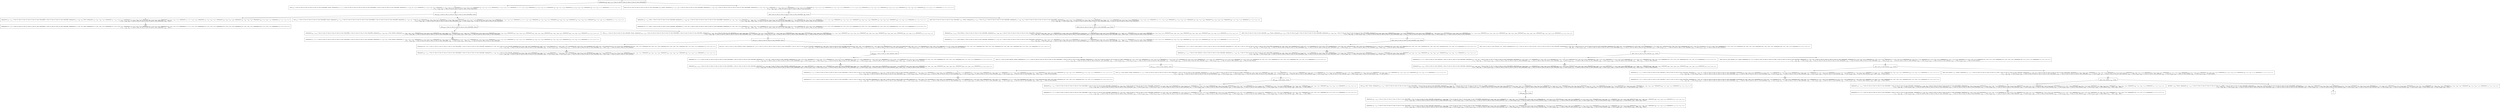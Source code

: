 digraph {
    graph [rankdir=TB
          ,bgcolor=transparent];
    node [shape=box
         ,fillcolor=white
         ,style=filled];
    0 [label=<O <BR/> minmaxo(v<SUB>102</SUB>, v<SUB>80</SUB>, v<SUB>75</SUB>, C Succ [C Succ [C Succ [C Succ [C Succ [C Succ [Zero]]]]]])>];
    1 [label=<C <BR/> leo(v<SUB>102</SUB>, C Succ [C Succ [C Succ [C Succ [C Succ [C Succ [Zero]]]]]], Trueo), minmaxo(v<SUB>107</SUB>, v<SUB>112</SUB>, C Succ [C Succ [C Succ [C Succ [C Succ [C Succ [Zero]]]]]], C Succ [C Succ [C Succ [C Succ [Zero]]]]), minmaxo(v<SUB>127</SUB>, v<SUB>100</SUB>, v<SUB>95</SUB>, v<SUB>102</SUB>), minmaxo(v<SUB>132</SUB>, v<SUB>105</SUB>, v<SUB>100</SUB>, v<SUB>107</SUB>), minmaxo(v<SUB>137</SUB>, v<SUB>142</SUB>, v<SUB>105</SUB>, v<SUB>112</SUB>), minmaxo(v<SUB>157</SUB>, v<SUB>125</SUB>, v<SUB>120</SUB>, v<SUB>127</SUB>), minmaxo(v<SUB>162</SUB>, v<SUB>130</SUB>, v<SUB>125</SUB>, v<SUB>132</SUB>), minmaxo(v<SUB>167</SUB>, v<SUB>135</SUB>, v<SUB>130</SUB>, v<SUB>137</SUB>), minmaxo(v<SUB>172</SUB>, v<SUB>177</SUB>, v<SUB>135</SUB>, v<SUB>142</SUB>), minmaxo(v<SUB>153</SUB>, v<SUB>155</SUB>, v<SUB>150</SUB>, v<SUB>157</SUB>), minmaxo(v<SUB>158</SUB>, v<SUB>160</SUB>, v<SUB>155</SUB>, v<SUB>162</SUB>), minmaxo(v<SUB>163</SUB>, v<SUB>165</SUB>, v<SUB>160</SUB>, v<SUB>167</SUB>), minmaxo(v<SUB>168</SUB>, v<SUB>170</SUB>, v<SUB>165</SUB>, v<SUB>172</SUB>), minmaxo(v<SUB>173</SUB>, v<SUB>175</SUB>, v<SUB>170</SUB>, v<SUB>177</SUB>) <BR/>  [ v<SUB>75</SUB> &rarr; v<SUB>102</SUB>, v<SUB>80</SUB> &rarr; C Succ [C Succ [C Succ [C Succ [C Succ [C Succ [Zero]]]]]] ] >];
    2 [label=<C <BR/> gto(C Succ [C Succ [C Succ [C Succ [C Succ [C Succ [Zero]]]]]], v<SUB>80</SUB>, Trueo), minmaxo(v<SUB>107</SUB>, v<SUB>112</SUB>, v<SUB>80</SUB>, C Succ [C Succ [C Succ [C Succ [Zero]]]]), minmaxo(v<SUB>127</SUB>, v<SUB>100</SUB>, v<SUB>95</SUB>, C Succ [C Succ [C Succ [C Succ [C Succ [C Succ [Zero]]]]]]), minmaxo(v<SUB>132</SUB>, v<SUB>105</SUB>, v<SUB>100</SUB>, v<SUB>107</SUB>), minmaxo(v<SUB>137</SUB>, v<SUB>142</SUB>, v<SUB>105</SUB>, v<SUB>112</SUB>), minmaxo(v<SUB>157</SUB>, v<SUB>125</SUB>, v<SUB>120</SUB>, v<SUB>127</SUB>), minmaxo(v<SUB>162</SUB>, v<SUB>130</SUB>, v<SUB>125</SUB>, v<SUB>132</SUB>), minmaxo(v<SUB>167</SUB>, v<SUB>135</SUB>, v<SUB>130</SUB>, v<SUB>137</SUB>), minmaxo(v<SUB>172</SUB>, v<SUB>177</SUB>, v<SUB>135</SUB>, v<SUB>142</SUB>), minmaxo(v<SUB>153</SUB>, v<SUB>155</SUB>, v<SUB>150</SUB>, v<SUB>157</SUB>), minmaxo(v<SUB>158</SUB>, v<SUB>160</SUB>, v<SUB>155</SUB>, v<SUB>162</SUB>), minmaxo(v<SUB>163</SUB>, v<SUB>165</SUB>, v<SUB>160</SUB>, v<SUB>167</SUB>), minmaxo(v<SUB>168</SUB>, v<SUB>170</SUB>, v<SUB>165</SUB>, v<SUB>172</SUB>), minmaxo(v<SUB>173</SUB>, v<SUB>175</SUB>, v<SUB>170</SUB>, v<SUB>177</SUB>) <BR/>  [ v<SUB>75</SUB> &rarr; v<SUB>80</SUB>, v<SUB>102</SUB> &rarr; C Succ [C Succ [C Succ [C Succ [C Succ [C Succ [Zero]]]]]] ] >];
    3 [label=<O <BR/> leo(v<SUB>102</SUB>, C Succ [C Succ [C Succ [C Succ [C Succ [C Succ [Zero]]]]]], Trueo)>];
    4 [label=<C <BR/> minmaxo(v<SUB>107</SUB>, v<SUB>112</SUB>, C Succ [C Succ [C Succ [C Succ [C Succ [C Succ [Zero]]]]]], C Succ [C Succ [C Succ [C Succ [Zero]]]]), minmaxo(v<SUB>127</SUB>, v<SUB>100</SUB>, v<SUB>95</SUB>, Zero), minmaxo(v<SUB>132</SUB>, v<SUB>105</SUB>, v<SUB>100</SUB>, v<SUB>107</SUB>), minmaxo(v<SUB>137</SUB>, v<SUB>142</SUB>, v<SUB>105</SUB>, v<SUB>112</SUB>), minmaxo(v<SUB>157</SUB>, v<SUB>125</SUB>, v<SUB>120</SUB>, v<SUB>127</SUB>), minmaxo(v<SUB>162</SUB>, v<SUB>130</SUB>, v<SUB>125</SUB>, v<SUB>132</SUB>), minmaxo(v<SUB>167</SUB>, v<SUB>135</SUB>, v<SUB>130</SUB>, v<SUB>137</SUB>), minmaxo(v<SUB>172</SUB>, v<SUB>177</SUB>, v<SUB>135</SUB>, v<SUB>142</SUB>), minmaxo(v<SUB>153</SUB>, v<SUB>155</SUB>, v<SUB>150</SUB>, v<SUB>157</SUB>), minmaxo(v<SUB>158</SUB>, v<SUB>160</SUB>, v<SUB>155</SUB>, v<SUB>162</SUB>), minmaxo(v<SUB>163</SUB>, v<SUB>165</SUB>, v<SUB>160</SUB>, v<SUB>167</SUB>), minmaxo(v<SUB>168</SUB>, v<SUB>170</SUB>, v<SUB>165</SUB>, v<SUB>172</SUB>), minmaxo(v<SUB>173</SUB>, v<SUB>175</SUB>, v<SUB>170</SUB>, v<SUB>177</SUB>) <BR/>  [ v<SUB>75</SUB> &rarr; v<SUB>102</SUB>, v<SUB>80</SUB> &rarr; C Succ [C Succ [C Succ [C Succ [C Succ [C Succ [Zero]]]]]], v<SUB>102</SUB> &rarr; Zero ] >];
    5 [label=<C <BR/> leo(v<SUB>214</SUB>, C Succ [C Succ [C Succ [C Succ [C Succ [Zero]]]]], Trueo), minmaxo(v<SUB>107</SUB>, v<SUB>112</SUB>, C Succ [C Succ [C Succ [C Succ [C Succ [C Succ [Zero]]]]]], C Succ [C Succ [C Succ [C Succ [Zero]]]]), minmaxo(v<SUB>127</SUB>, v<SUB>100</SUB>, v<SUB>95</SUB>, C Succ [v<SUB>214</SUB>]), minmaxo(v<SUB>132</SUB>, v<SUB>105</SUB>, v<SUB>100</SUB>, v<SUB>107</SUB>), minmaxo(v<SUB>137</SUB>, v<SUB>142</SUB>, v<SUB>105</SUB>, v<SUB>112</SUB>), minmaxo(v<SUB>157</SUB>, v<SUB>125</SUB>, v<SUB>120</SUB>, v<SUB>127</SUB>), minmaxo(v<SUB>162</SUB>, v<SUB>130</SUB>, v<SUB>125</SUB>, v<SUB>132</SUB>), minmaxo(v<SUB>167</SUB>, v<SUB>135</SUB>, v<SUB>130</SUB>, v<SUB>137</SUB>), minmaxo(v<SUB>172</SUB>, v<SUB>177</SUB>, v<SUB>135</SUB>, v<SUB>142</SUB>), minmaxo(v<SUB>153</SUB>, v<SUB>155</SUB>, v<SUB>150</SUB>, v<SUB>157</SUB>), minmaxo(v<SUB>158</SUB>, v<SUB>160</SUB>, v<SUB>155</SUB>, v<SUB>162</SUB>), minmaxo(v<SUB>163</SUB>, v<SUB>165</SUB>, v<SUB>160</SUB>, v<SUB>167</SUB>), minmaxo(v<SUB>168</SUB>, v<SUB>170</SUB>, v<SUB>165</SUB>, v<SUB>172</SUB>), minmaxo(v<SUB>173</SUB>, v<SUB>175</SUB>, v<SUB>170</SUB>, v<SUB>177</SUB>) <BR/>  [ v<SUB>75</SUB> &rarr; v<SUB>102</SUB>, v<SUB>80</SUB> &rarr; C Succ [C Succ [C Succ [C Succ [C Succ [C Succ [Zero]]]]]], v<SUB>102</SUB> &rarr; C Succ [v<SUB>214</SUB>], v<SUB>215</SUB> &rarr; C Succ [C Succ [C Succ [C Succ [C Succ [Zero]]]]] ] >];
    6 [label=<Leaf <BR/> minmaxo(v<SUB>107</SUB>, v<SUB>112</SUB>, C Succ [C Succ [C Succ [C Succ [C Succ [C Succ [Zero]]]]]], C Succ [C Succ [C Succ [C Succ [Zero]]]]), minmaxo(v<SUB>127</SUB>, v<SUB>100</SUB>, v<SUB>95</SUB>, Zero), minmaxo(v<SUB>132</SUB>, v<SUB>105</SUB>, v<SUB>100</SUB>, v<SUB>107</SUB>), minmaxo(v<SUB>137</SUB>, v<SUB>142</SUB>, v<SUB>105</SUB>, v<SUB>112</SUB>), minmaxo(v<SUB>157</SUB>, v<SUB>125</SUB>, v<SUB>120</SUB>, v<SUB>127</SUB>), minmaxo(v<SUB>162</SUB>, v<SUB>130</SUB>, v<SUB>125</SUB>, v<SUB>132</SUB>), minmaxo(v<SUB>167</SUB>, v<SUB>135</SUB>, v<SUB>130</SUB>, v<SUB>137</SUB>), minmaxo(v<SUB>172</SUB>, v<SUB>177</SUB>, v<SUB>135</SUB>, v<SUB>142</SUB>), minmaxo(v<SUB>153</SUB>, v<SUB>155</SUB>, v<SUB>150</SUB>, v<SUB>157</SUB>), minmaxo(v<SUB>158</SUB>, v<SUB>160</SUB>, v<SUB>155</SUB>, v<SUB>162</SUB>), minmaxo(v<SUB>163</SUB>, v<SUB>165</SUB>, v<SUB>160</SUB>, v<SUB>167</SUB>), minmaxo(v<SUB>168</SUB>, v<SUB>170</SUB>, v<SUB>165</SUB>, v<SUB>172</SUB>), minmaxo(v<SUB>173</SUB>, v<SUB>175</SUB>, v<SUB>170</SUB>, v<SUB>177</SUB>) <BR/>  [ v<SUB>75</SUB> &rarr; v<SUB>102</SUB>, v<SUB>80</SUB> &rarr; C Succ [C Succ [C Succ [C Succ [C Succ [C Succ [Zero]]]]]], v<SUB>102</SUB> &rarr; Zero ] >];
    7 [label=<O <BR/> leo(v<SUB>214</SUB>, C Succ [C Succ [C Succ [C Succ [C Succ [Zero]]]]], Trueo)>];
    8 [label=<C <BR/> minmaxo(v<SUB>107</SUB>, v<SUB>112</SUB>, C Succ [C Succ [C Succ [C Succ [C Succ [C Succ [Zero]]]]]], C Succ [C Succ [C Succ [C Succ [Zero]]]]), minmaxo(v<SUB>127</SUB>, v<SUB>100</SUB>, v<SUB>95</SUB>, C Succ [Zero]), minmaxo(v<SUB>132</SUB>, v<SUB>105</SUB>, v<SUB>100</SUB>, v<SUB>107</SUB>), minmaxo(v<SUB>137</SUB>, v<SUB>142</SUB>, v<SUB>105</SUB>, v<SUB>112</SUB>), minmaxo(v<SUB>157</SUB>, v<SUB>125</SUB>, v<SUB>120</SUB>, v<SUB>127</SUB>), minmaxo(v<SUB>162</SUB>, v<SUB>130</SUB>, v<SUB>125</SUB>, v<SUB>132</SUB>), minmaxo(v<SUB>167</SUB>, v<SUB>135</SUB>, v<SUB>130</SUB>, v<SUB>137</SUB>), minmaxo(v<SUB>172</SUB>, v<SUB>177</SUB>, v<SUB>135</SUB>, v<SUB>142</SUB>), minmaxo(v<SUB>153</SUB>, v<SUB>155</SUB>, v<SUB>150</SUB>, v<SUB>157</SUB>), minmaxo(v<SUB>158</SUB>, v<SUB>160</SUB>, v<SUB>155</SUB>, v<SUB>162</SUB>), minmaxo(v<SUB>163</SUB>, v<SUB>165</SUB>, v<SUB>160</SUB>, v<SUB>167</SUB>), minmaxo(v<SUB>168</SUB>, v<SUB>170</SUB>, v<SUB>165</SUB>, v<SUB>172</SUB>), minmaxo(v<SUB>173</SUB>, v<SUB>175</SUB>, v<SUB>170</SUB>, v<SUB>177</SUB>) <BR/>  [ v<SUB>75</SUB> &rarr; v<SUB>102</SUB>, v<SUB>80</SUB> &rarr; C Succ [C Succ [C Succ [C Succ [C Succ [C Succ [Zero]]]]]], v<SUB>102</SUB> &rarr; C Succ [v<SUB>214</SUB>], v<SUB>214</SUB> &rarr; Zero, v<SUB>215</SUB> &rarr; C Succ [C Succ [C Succ [C Succ [C Succ [Zero]]]]] ] >];
    9 [label=<C <BR/> leo(v<SUB>217</SUB>, C Succ [C Succ [C Succ [C Succ [Zero]]]], Trueo), minmaxo(v<SUB>107</SUB>, v<SUB>112</SUB>, C Succ [C Succ [C Succ [C Succ [C Succ [C Succ [Zero]]]]]], C Succ [C Succ [C Succ [C Succ [Zero]]]]), minmaxo(v<SUB>127</SUB>, v<SUB>100</SUB>, v<SUB>95</SUB>, C Succ [C Succ [v<SUB>217</SUB>]]), minmaxo(v<SUB>132</SUB>, v<SUB>105</SUB>, v<SUB>100</SUB>, v<SUB>107</SUB>), minmaxo(v<SUB>137</SUB>, v<SUB>142</SUB>, v<SUB>105</SUB>, v<SUB>112</SUB>), minmaxo(v<SUB>157</SUB>, v<SUB>125</SUB>, v<SUB>120</SUB>, v<SUB>127</SUB>), minmaxo(v<SUB>162</SUB>, v<SUB>130</SUB>, v<SUB>125</SUB>, v<SUB>132</SUB>), minmaxo(v<SUB>167</SUB>, v<SUB>135</SUB>, v<SUB>130</SUB>, v<SUB>137</SUB>), minmaxo(v<SUB>172</SUB>, v<SUB>177</SUB>, v<SUB>135</SUB>, v<SUB>142</SUB>), minmaxo(v<SUB>153</SUB>, v<SUB>155</SUB>, v<SUB>150</SUB>, v<SUB>157</SUB>), minmaxo(v<SUB>158</SUB>, v<SUB>160</SUB>, v<SUB>155</SUB>, v<SUB>162</SUB>), minmaxo(v<SUB>163</SUB>, v<SUB>165</SUB>, v<SUB>160</SUB>, v<SUB>167</SUB>), minmaxo(v<SUB>168</SUB>, v<SUB>170</SUB>, v<SUB>165</SUB>, v<SUB>172</SUB>), minmaxo(v<SUB>173</SUB>, v<SUB>175</SUB>, v<SUB>170</SUB>, v<SUB>177</SUB>) <BR/>  [ v<SUB>75</SUB> &rarr; v<SUB>102</SUB>, v<SUB>80</SUB> &rarr; C Succ [C Succ [C Succ [C Succ [C Succ [C Succ [Zero]]]]]], v<SUB>102</SUB> &rarr; C Succ [v<SUB>214</SUB>], v<SUB>214</SUB> &rarr; C Succ [v<SUB>217</SUB>], v<SUB>215</SUB> &rarr; C Succ [C Succ [C Succ [C Succ [C Succ [Zero]]]]], v<SUB>218</SUB> &rarr; C Succ [C Succ [C Succ [C Succ [Zero]]]] ] >];
    10 [label=<Leaf <BR/> minmaxo(v<SUB>107</SUB>, v<SUB>112</SUB>, C Succ [C Succ [C Succ [C Succ [C Succ [C Succ [Zero]]]]]], C Succ [C Succ [C Succ [C Succ [Zero]]]]), minmaxo(v<SUB>127</SUB>, v<SUB>100</SUB>, v<SUB>95</SUB>, C Succ [Zero]), minmaxo(v<SUB>132</SUB>, v<SUB>105</SUB>, v<SUB>100</SUB>, v<SUB>107</SUB>), minmaxo(v<SUB>137</SUB>, v<SUB>142</SUB>, v<SUB>105</SUB>, v<SUB>112</SUB>), minmaxo(v<SUB>157</SUB>, v<SUB>125</SUB>, v<SUB>120</SUB>, v<SUB>127</SUB>), minmaxo(v<SUB>162</SUB>, v<SUB>130</SUB>, v<SUB>125</SUB>, v<SUB>132</SUB>), minmaxo(v<SUB>167</SUB>, v<SUB>135</SUB>, v<SUB>130</SUB>, v<SUB>137</SUB>), minmaxo(v<SUB>172</SUB>, v<SUB>177</SUB>, v<SUB>135</SUB>, v<SUB>142</SUB>), minmaxo(v<SUB>153</SUB>, v<SUB>155</SUB>, v<SUB>150</SUB>, v<SUB>157</SUB>), minmaxo(v<SUB>158</SUB>, v<SUB>160</SUB>, v<SUB>155</SUB>, v<SUB>162</SUB>), minmaxo(v<SUB>163</SUB>, v<SUB>165</SUB>, v<SUB>160</SUB>, v<SUB>167</SUB>), minmaxo(v<SUB>168</SUB>, v<SUB>170</SUB>, v<SUB>165</SUB>, v<SUB>172</SUB>), minmaxo(v<SUB>173</SUB>, v<SUB>175</SUB>, v<SUB>170</SUB>, v<SUB>177</SUB>) <BR/>  [ v<SUB>75</SUB> &rarr; v<SUB>102</SUB>, v<SUB>80</SUB> &rarr; C Succ [C Succ [C Succ [C Succ [C Succ [C Succ [Zero]]]]]], v<SUB>102</SUB> &rarr; C Succ [v<SUB>214</SUB>], v<SUB>214</SUB> &rarr; Zero, v<SUB>215</SUB> &rarr; C Succ [C Succ [C Succ [C Succ [C Succ [Zero]]]]] ] >];
    11 [label=<O <BR/> leo(v<SUB>217</SUB>, C Succ [C Succ [C Succ [C Succ [Zero]]]], Trueo)>];
    12 [label=<C <BR/> minmaxo(v<SUB>107</SUB>, v<SUB>112</SUB>, C Succ [C Succ [C Succ [C Succ [C Succ [C Succ [Zero]]]]]], C Succ [C Succ [C Succ [C Succ [Zero]]]]), minmaxo(v<SUB>127</SUB>, v<SUB>100</SUB>, v<SUB>95</SUB>, C Succ [C Succ [Zero]]), minmaxo(v<SUB>132</SUB>, v<SUB>105</SUB>, v<SUB>100</SUB>, v<SUB>107</SUB>), minmaxo(v<SUB>137</SUB>, v<SUB>142</SUB>, v<SUB>105</SUB>, v<SUB>112</SUB>), minmaxo(v<SUB>157</SUB>, v<SUB>125</SUB>, v<SUB>120</SUB>, v<SUB>127</SUB>), minmaxo(v<SUB>162</SUB>, v<SUB>130</SUB>, v<SUB>125</SUB>, v<SUB>132</SUB>), minmaxo(v<SUB>167</SUB>, v<SUB>135</SUB>, v<SUB>130</SUB>, v<SUB>137</SUB>), minmaxo(v<SUB>172</SUB>, v<SUB>177</SUB>, v<SUB>135</SUB>, v<SUB>142</SUB>), minmaxo(v<SUB>153</SUB>, v<SUB>155</SUB>, v<SUB>150</SUB>, v<SUB>157</SUB>), minmaxo(v<SUB>158</SUB>, v<SUB>160</SUB>, v<SUB>155</SUB>, v<SUB>162</SUB>), minmaxo(v<SUB>163</SUB>, v<SUB>165</SUB>, v<SUB>160</SUB>, v<SUB>167</SUB>), minmaxo(v<SUB>168</SUB>, v<SUB>170</SUB>, v<SUB>165</SUB>, v<SUB>172</SUB>), minmaxo(v<SUB>173</SUB>, v<SUB>175</SUB>, v<SUB>170</SUB>, v<SUB>177</SUB>) <BR/>  [ v<SUB>75</SUB> &rarr; v<SUB>102</SUB>, v<SUB>80</SUB> &rarr; C Succ [C Succ [C Succ [C Succ [C Succ [C Succ [Zero]]]]]], v<SUB>102</SUB> &rarr; C Succ [v<SUB>214</SUB>], v<SUB>214</SUB> &rarr; C Succ [v<SUB>217</SUB>], v<SUB>215</SUB> &rarr; C Succ [C Succ [C Succ [C Succ [C Succ [Zero]]]]], v<SUB>217</SUB> &rarr; Zero, v<SUB>218</SUB> &rarr; C Succ [C Succ [C Succ [C Succ [Zero]]]] ] >];
    13 [label=<C <BR/> leo(v<SUB>220</SUB>, C Succ [C Succ [C Succ [Zero]]], Trueo), minmaxo(v<SUB>107</SUB>, v<SUB>112</SUB>, C Succ [C Succ [C Succ [C Succ [C Succ [C Succ [Zero]]]]]], C Succ [C Succ [C Succ [C Succ [Zero]]]]), minmaxo(v<SUB>127</SUB>, v<SUB>100</SUB>, v<SUB>95</SUB>, C Succ [C Succ [C Succ [v<SUB>220</SUB>]]]), minmaxo(v<SUB>132</SUB>, v<SUB>105</SUB>, v<SUB>100</SUB>, v<SUB>107</SUB>), minmaxo(v<SUB>137</SUB>, v<SUB>142</SUB>, v<SUB>105</SUB>, v<SUB>112</SUB>), minmaxo(v<SUB>157</SUB>, v<SUB>125</SUB>, v<SUB>120</SUB>, v<SUB>127</SUB>), minmaxo(v<SUB>162</SUB>, v<SUB>130</SUB>, v<SUB>125</SUB>, v<SUB>132</SUB>), minmaxo(v<SUB>167</SUB>, v<SUB>135</SUB>, v<SUB>130</SUB>, v<SUB>137</SUB>), minmaxo(v<SUB>172</SUB>, v<SUB>177</SUB>, v<SUB>135</SUB>, v<SUB>142</SUB>), minmaxo(v<SUB>153</SUB>, v<SUB>155</SUB>, v<SUB>150</SUB>, v<SUB>157</SUB>), minmaxo(v<SUB>158</SUB>, v<SUB>160</SUB>, v<SUB>155</SUB>, v<SUB>162</SUB>), minmaxo(v<SUB>163</SUB>, v<SUB>165</SUB>, v<SUB>160</SUB>, v<SUB>167</SUB>), minmaxo(v<SUB>168</SUB>, v<SUB>170</SUB>, v<SUB>165</SUB>, v<SUB>172</SUB>), minmaxo(v<SUB>173</SUB>, v<SUB>175</SUB>, v<SUB>170</SUB>, v<SUB>177</SUB>) <BR/>  [ v<SUB>75</SUB> &rarr; v<SUB>102</SUB>, v<SUB>80</SUB> &rarr; C Succ [C Succ [C Succ [C Succ [C Succ [C Succ [Zero]]]]]], v<SUB>102</SUB> &rarr; C Succ [v<SUB>214</SUB>], v<SUB>214</SUB> &rarr; C Succ [v<SUB>217</SUB>], v<SUB>215</SUB> &rarr; C Succ [C Succ [C Succ [C Succ [C Succ [Zero]]]]], v<SUB>217</SUB> &rarr; C Succ [v<SUB>220</SUB>], v<SUB>218</SUB> &rarr; C Succ [C Succ [C Succ [C Succ [Zero]]]], v<SUB>221</SUB> &rarr; C Succ [C Succ [C Succ [Zero]]] ] >];
    14 [label=<Leaf <BR/> minmaxo(v<SUB>107</SUB>, v<SUB>112</SUB>, C Succ [C Succ [C Succ [C Succ [C Succ [C Succ [Zero]]]]]], C Succ [C Succ [C Succ [C Succ [Zero]]]]), minmaxo(v<SUB>127</SUB>, v<SUB>100</SUB>, v<SUB>95</SUB>, C Succ [C Succ [Zero]]), minmaxo(v<SUB>132</SUB>, v<SUB>105</SUB>, v<SUB>100</SUB>, v<SUB>107</SUB>), minmaxo(v<SUB>137</SUB>, v<SUB>142</SUB>, v<SUB>105</SUB>, v<SUB>112</SUB>), minmaxo(v<SUB>157</SUB>, v<SUB>125</SUB>, v<SUB>120</SUB>, v<SUB>127</SUB>), minmaxo(v<SUB>162</SUB>, v<SUB>130</SUB>, v<SUB>125</SUB>, v<SUB>132</SUB>), minmaxo(v<SUB>167</SUB>, v<SUB>135</SUB>, v<SUB>130</SUB>, v<SUB>137</SUB>), minmaxo(v<SUB>172</SUB>, v<SUB>177</SUB>, v<SUB>135</SUB>, v<SUB>142</SUB>), minmaxo(v<SUB>153</SUB>, v<SUB>155</SUB>, v<SUB>150</SUB>, v<SUB>157</SUB>), minmaxo(v<SUB>158</SUB>, v<SUB>160</SUB>, v<SUB>155</SUB>, v<SUB>162</SUB>), minmaxo(v<SUB>163</SUB>, v<SUB>165</SUB>, v<SUB>160</SUB>, v<SUB>167</SUB>), minmaxo(v<SUB>168</SUB>, v<SUB>170</SUB>, v<SUB>165</SUB>, v<SUB>172</SUB>), minmaxo(v<SUB>173</SUB>, v<SUB>175</SUB>, v<SUB>170</SUB>, v<SUB>177</SUB>) <BR/>  [ v<SUB>75</SUB> &rarr; v<SUB>102</SUB>, v<SUB>80</SUB> &rarr; C Succ [C Succ [C Succ [C Succ [C Succ [C Succ [Zero]]]]]], v<SUB>102</SUB> &rarr; C Succ [v<SUB>214</SUB>], v<SUB>214</SUB> &rarr; C Succ [v<SUB>217</SUB>], v<SUB>215</SUB> &rarr; C Succ [C Succ [C Succ [C Succ [C Succ [Zero]]]]], v<SUB>217</SUB> &rarr; Zero, v<SUB>218</SUB> &rarr; C Succ [C Succ [C Succ [C Succ [Zero]]]] ] >];
    15 [label=<O <BR/> leo(v<SUB>220</SUB>, C Succ [C Succ [C Succ [Zero]]], Trueo)>];
    16 [label=<C <BR/> minmaxo(v<SUB>107</SUB>, v<SUB>112</SUB>, C Succ [C Succ [C Succ [C Succ [C Succ [C Succ [Zero]]]]]], C Succ [C Succ [C Succ [C Succ [Zero]]]]), minmaxo(v<SUB>127</SUB>, v<SUB>100</SUB>, v<SUB>95</SUB>, C Succ [C Succ [C Succ [Zero]]]), minmaxo(v<SUB>132</SUB>, v<SUB>105</SUB>, v<SUB>100</SUB>, v<SUB>107</SUB>), minmaxo(v<SUB>137</SUB>, v<SUB>142</SUB>, v<SUB>105</SUB>, v<SUB>112</SUB>), minmaxo(v<SUB>157</SUB>, v<SUB>125</SUB>, v<SUB>120</SUB>, v<SUB>127</SUB>), minmaxo(v<SUB>162</SUB>, v<SUB>130</SUB>, v<SUB>125</SUB>, v<SUB>132</SUB>), minmaxo(v<SUB>167</SUB>, v<SUB>135</SUB>, v<SUB>130</SUB>, v<SUB>137</SUB>), minmaxo(v<SUB>172</SUB>, v<SUB>177</SUB>, v<SUB>135</SUB>, v<SUB>142</SUB>), minmaxo(v<SUB>153</SUB>, v<SUB>155</SUB>, v<SUB>150</SUB>, v<SUB>157</SUB>), minmaxo(v<SUB>158</SUB>, v<SUB>160</SUB>, v<SUB>155</SUB>, v<SUB>162</SUB>), minmaxo(v<SUB>163</SUB>, v<SUB>165</SUB>, v<SUB>160</SUB>, v<SUB>167</SUB>), minmaxo(v<SUB>168</SUB>, v<SUB>170</SUB>, v<SUB>165</SUB>, v<SUB>172</SUB>), minmaxo(v<SUB>173</SUB>, v<SUB>175</SUB>, v<SUB>170</SUB>, v<SUB>177</SUB>) <BR/>  [ v<SUB>75</SUB> &rarr; v<SUB>102</SUB>, v<SUB>80</SUB> &rarr; C Succ [C Succ [C Succ [C Succ [C Succ [C Succ [Zero]]]]]], v<SUB>102</SUB> &rarr; C Succ [v<SUB>214</SUB>], v<SUB>214</SUB> &rarr; C Succ [v<SUB>217</SUB>], v<SUB>215</SUB> &rarr; C Succ [C Succ [C Succ [C Succ [C Succ [Zero]]]]], v<SUB>217</SUB> &rarr; C Succ [v<SUB>220</SUB>], v<SUB>218</SUB> &rarr; C Succ [C Succ [C Succ [C Succ [Zero]]]], v<SUB>220</SUB> &rarr; Zero, v<SUB>221</SUB> &rarr; C Succ [C Succ [C Succ [Zero]]] ] >];
    17 [label=<C <BR/> leo(v<SUB>223</SUB>, C Succ [C Succ [Zero]], Trueo), minmaxo(v<SUB>107</SUB>, v<SUB>112</SUB>, C Succ [C Succ [C Succ [C Succ [C Succ [C Succ [Zero]]]]]], C Succ [C Succ [C Succ [C Succ [Zero]]]]), minmaxo(v<SUB>127</SUB>, v<SUB>100</SUB>, v<SUB>95</SUB>, C Succ [C Succ [C Succ [C Succ [v<SUB>223</SUB>]]]]), minmaxo(v<SUB>132</SUB>, v<SUB>105</SUB>, v<SUB>100</SUB>, v<SUB>107</SUB>), minmaxo(v<SUB>137</SUB>, v<SUB>142</SUB>, v<SUB>105</SUB>, v<SUB>112</SUB>), minmaxo(v<SUB>157</SUB>, v<SUB>125</SUB>, v<SUB>120</SUB>, v<SUB>127</SUB>), minmaxo(v<SUB>162</SUB>, v<SUB>130</SUB>, v<SUB>125</SUB>, v<SUB>132</SUB>), minmaxo(v<SUB>167</SUB>, v<SUB>135</SUB>, v<SUB>130</SUB>, v<SUB>137</SUB>), minmaxo(v<SUB>172</SUB>, v<SUB>177</SUB>, v<SUB>135</SUB>, v<SUB>142</SUB>), minmaxo(v<SUB>153</SUB>, v<SUB>155</SUB>, v<SUB>150</SUB>, v<SUB>157</SUB>), minmaxo(v<SUB>158</SUB>, v<SUB>160</SUB>, v<SUB>155</SUB>, v<SUB>162</SUB>), minmaxo(v<SUB>163</SUB>, v<SUB>165</SUB>, v<SUB>160</SUB>, v<SUB>167</SUB>), minmaxo(v<SUB>168</SUB>, v<SUB>170</SUB>, v<SUB>165</SUB>, v<SUB>172</SUB>), minmaxo(v<SUB>173</SUB>, v<SUB>175</SUB>, v<SUB>170</SUB>, v<SUB>177</SUB>) <BR/>  [ v<SUB>75</SUB> &rarr; v<SUB>102</SUB>, v<SUB>80</SUB> &rarr; C Succ [C Succ [C Succ [C Succ [C Succ [C Succ [Zero]]]]]], v<SUB>102</SUB> &rarr; C Succ [v<SUB>214</SUB>], v<SUB>214</SUB> &rarr; C Succ [v<SUB>217</SUB>], v<SUB>215</SUB> &rarr; C Succ [C Succ [C Succ [C Succ [C Succ [Zero]]]]], v<SUB>217</SUB> &rarr; C Succ [v<SUB>220</SUB>], v<SUB>218</SUB> &rarr; C Succ [C Succ [C Succ [C Succ [Zero]]]], v<SUB>220</SUB> &rarr; C Succ [v<SUB>223</SUB>], v<SUB>221</SUB> &rarr; C Succ [C Succ [C Succ [Zero]]], v<SUB>224</SUB> &rarr; C Succ [C Succ [Zero]] ] >];
    18 [label=<Leaf <BR/> minmaxo(v<SUB>107</SUB>, v<SUB>112</SUB>, C Succ [C Succ [C Succ [C Succ [C Succ [C Succ [Zero]]]]]], C Succ [C Succ [C Succ [C Succ [Zero]]]]), minmaxo(v<SUB>127</SUB>, v<SUB>100</SUB>, v<SUB>95</SUB>, C Succ [C Succ [C Succ [Zero]]]), minmaxo(v<SUB>132</SUB>, v<SUB>105</SUB>, v<SUB>100</SUB>, v<SUB>107</SUB>), minmaxo(v<SUB>137</SUB>, v<SUB>142</SUB>, v<SUB>105</SUB>, v<SUB>112</SUB>), minmaxo(v<SUB>157</SUB>, v<SUB>125</SUB>, v<SUB>120</SUB>, v<SUB>127</SUB>), minmaxo(v<SUB>162</SUB>, v<SUB>130</SUB>, v<SUB>125</SUB>, v<SUB>132</SUB>), minmaxo(v<SUB>167</SUB>, v<SUB>135</SUB>, v<SUB>130</SUB>, v<SUB>137</SUB>), minmaxo(v<SUB>172</SUB>, v<SUB>177</SUB>, v<SUB>135</SUB>, v<SUB>142</SUB>), minmaxo(v<SUB>153</SUB>, v<SUB>155</SUB>, v<SUB>150</SUB>, v<SUB>157</SUB>), minmaxo(v<SUB>158</SUB>, v<SUB>160</SUB>, v<SUB>155</SUB>, v<SUB>162</SUB>), minmaxo(v<SUB>163</SUB>, v<SUB>165</SUB>, v<SUB>160</SUB>, v<SUB>167</SUB>), minmaxo(v<SUB>168</SUB>, v<SUB>170</SUB>, v<SUB>165</SUB>, v<SUB>172</SUB>), minmaxo(v<SUB>173</SUB>, v<SUB>175</SUB>, v<SUB>170</SUB>, v<SUB>177</SUB>) <BR/>  [ v<SUB>75</SUB> &rarr; v<SUB>102</SUB>, v<SUB>80</SUB> &rarr; C Succ [C Succ [C Succ [C Succ [C Succ [C Succ [Zero]]]]]], v<SUB>102</SUB> &rarr; C Succ [v<SUB>214</SUB>], v<SUB>214</SUB> &rarr; C Succ [v<SUB>217</SUB>], v<SUB>215</SUB> &rarr; C Succ [C Succ [C Succ [C Succ [C Succ [Zero]]]]], v<SUB>217</SUB> &rarr; C Succ [v<SUB>220</SUB>], v<SUB>218</SUB> &rarr; C Succ [C Succ [C Succ [C Succ [Zero]]]], v<SUB>220</SUB> &rarr; Zero, v<SUB>221</SUB> &rarr; C Succ [C Succ [C Succ [Zero]]] ] >];
    19 [label=<O <BR/> leo(v<SUB>223</SUB>, C Succ [C Succ [Zero]], Trueo)>];
    20 [label=<C <BR/> minmaxo(v<SUB>107</SUB>, v<SUB>112</SUB>, C Succ [C Succ [C Succ [C Succ [C Succ [C Succ [Zero]]]]]], C Succ [C Succ [C Succ [C Succ [Zero]]]]), minmaxo(v<SUB>127</SUB>, v<SUB>100</SUB>, v<SUB>95</SUB>, C Succ [C Succ [C Succ [C Succ [Zero]]]]), minmaxo(v<SUB>132</SUB>, v<SUB>105</SUB>, v<SUB>100</SUB>, v<SUB>107</SUB>), minmaxo(v<SUB>137</SUB>, v<SUB>142</SUB>, v<SUB>105</SUB>, v<SUB>112</SUB>), minmaxo(v<SUB>157</SUB>, v<SUB>125</SUB>, v<SUB>120</SUB>, v<SUB>127</SUB>), minmaxo(v<SUB>162</SUB>, v<SUB>130</SUB>, v<SUB>125</SUB>, v<SUB>132</SUB>), minmaxo(v<SUB>167</SUB>, v<SUB>135</SUB>, v<SUB>130</SUB>, v<SUB>137</SUB>), minmaxo(v<SUB>172</SUB>, v<SUB>177</SUB>, v<SUB>135</SUB>, v<SUB>142</SUB>), minmaxo(v<SUB>153</SUB>, v<SUB>155</SUB>, v<SUB>150</SUB>, v<SUB>157</SUB>), minmaxo(v<SUB>158</SUB>, v<SUB>160</SUB>, v<SUB>155</SUB>, v<SUB>162</SUB>), minmaxo(v<SUB>163</SUB>, v<SUB>165</SUB>, v<SUB>160</SUB>, v<SUB>167</SUB>), minmaxo(v<SUB>168</SUB>, v<SUB>170</SUB>, v<SUB>165</SUB>, v<SUB>172</SUB>), minmaxo(v<SUB>173</SUB>, v<SUB>175</SUB>, v<SUB>170</SUB>, v<SUB>177</SUB>) <BR/>  [ v<SUB>75</SUB> &rarr; v<SUB>102</SUB>, v<SUB>80</SUB> &rarr; C Succ [C Succ [C Succ [C Succ [C Succ [C Succ [Zero]]]]]], v<SUB>102</SUB> &rarr; C Succ [v<SUB>214</SUB>], v<SUB>214</SUB> &rarr; C Succ [v<SUB>217</SUB>], v<SUB>215</SUB> &rarr; C Succ [C Succ [C Succ [C Succ [C Succ [Zero]]]]], v<SUB>217</SUB> &rarr; C Succ [v<SUB>220</SUB>], v<SUB>218</SUB> &rarr; C Succ [C Succ [C Succ [C Succ [Zero]]]], v<SUB>220</SUB> &rarr; C Succ [v<SUB>223</SUB>], v<SUB>221</SUB> &rarr; C Succ [C Succ [C Succ [Zero]]], v<SUB>223</SUB> &rarr; Zero, v<SUB>224</SUB> &rarr; C Succ [C Succ [Zero]] ] >];
    21 [label=<C <BR/> leo(v<SUB>226</SUB>, C Succ [Zero], Trueo), minmaxo(v<SUB>107</SUB>, v<SUB>112</SUB>, C Succ [C Succ [C Succ [C Succ [C Succ [C Succ [Zero]]]]]], C Succ [C Succ [C Succ [C Succ [Zero]]]]), minmaxo(v<SUB>127</SUB>, v<SUB>100</SUB>, v<SUB>95</SUB>, C Succ [C Succ [C Succ [C Succ [C Succ [v<SUB>226</SUB>]]]]]), minmaxo(v<SUB>132</SUB>, v<SUB>105</SUB>, v<SUB>100</SUB>, v<SUB>107</SUB>), minmaxo(v<SUB>137</SUB>, v<SUB>142</SUB>, v<SUB>105</SUB>, v<SUB>112</SUB>), minmaxo(v<SUB>157</SUB>, v<SUB>125</SUB>, v<SUB>120</SUB>, v<SUB>127</SUB>), minmaxo(v<SUB>162</SUB>, v<SUB>130</SUB>, v<SUB>125</SUB>, v<SUB>132</SUB>), minmaxo(v<SUB>167</SUB>, v<SUB>135</SUB>, v<SUB>130</SUB>, v<SUB>137</SUB>), minmaxo(v<SUB>172</SUB>, v<SUB>177</SUB>, v<SUB>135</SUB>, v<SUB>142</SUB>), minmaxo(v<SUB>153</SUB>, v<SUB>155</SUB>, v<SUB>150</SUB>, v<SUB>157</SUB>), minmaxo(v<SUB>158</SUB>, v<SUB>160</SUB>, v<SUB>155</SUB>, v<SUB>162</SUB>), minmaxo(v<SUB>163</SUB>, v<SUB>165</SUB>, v<SUB>160</SUB>, v<SUB>167</SUB>), minmaxo(v<SUB>168</SUB>, v<SUB>170</SUB>, v<SUB>165</SUB>, v<SUB>172</SUB>), minmaxo(v<SUB>173</SUB>, v<SUB>175</SUB>, v<SUB>170</SUB>, v<SUB>177</SUB>) <BR/>  [ v<SUB>75</SUB> &rarr; v<SUB>102</SUB>, v<SUB>80</SUB> &rarr; C Succ [C Succ [C Succ [C Succ [C Succ [C Succ [Zero]]]]]], v<SUB>102</SUB> &rarr; C Succ [v<SUB>214</SUB>], v<SUB>214</SUB> &rarr; C Succ [v<SUB>217</SUB>], v<SUB>215</SUB> &rarr; C Succ [C Succ [C Succ [C Succ [C Succ [Zero]]]]], v<SUB>217</SUB> &rarr; C Succ [v<SUB>220</SUB>], v<SUB>218</SUB> &rarr; C Succ [C Succ [C Succ [C Succ [Zero]]]], v<SUB>220</SUB> &rarr; C Succ [v<SUB>223</SUB>], v<SUB>221</SUB> &rarr; C Succ [C Succ [C Succ [Zero]]], v<SUB>223</SUB> &rarr; C Succ [v<SUB>226</SUB>], v<SUB>224</SUB> &rarr; C Succ [C Succ [Zero]], v<SUB>227</SUB> &rarr; C Succ [Zero] ] >];
    22 [label=<Leaf <BR/> minmaxo(v<SUB>107</SUB>, v<SUB>112</SUB>, C Succ [C Succ [C Succ [C Succ [C Succ [C Succ [Zero]]]]]], C Succ [C Succ [C Succ [C Succ [Zero]]]]), minmaxo(v<SUB>127</SUB>, v<SUB>100</SUB>, v<SUB>95</SUB>, C Succ [C Succ [C Succ [C Succ [Zero]]]]), minmaxo(v<SUB>132</SUB>, v<SUB>105</SUB>, v<SUB>100</SUB>, v<SUB>107</SUB>), minmaxo(v<SUB>137</SUB>, v<SUB>142</SUB>, v<SUB>105</SUB>, v<SUB>112</SUB>), minmaxo(v<SUB>157</SUB>, v<SUB>125</SUB>, v<SUB>120</SUB>, v<SUB>127</SUB>), minmaxo(v<SUB>162</SUB>, v<SUB>130</SUB>, v<SUB>125</SUB>, v<SUB>132</SUB>), minmaxo(v<SUB>167</SUB>, v<SUB>135</SUB>, v<SUB>130</SUB>, v<SUB>137</SUB>), minmaxo(v<SUB>172</SUB>, v<SUB>177</SUB>, v<SUB>135</SUB>, v<SUB>142</SUB>), minmaxo(v<SUB>153</SUB>, v<SUB>155</SUB>, v<SUB>150</SUB>, v<SUB>157</SUB>), minmaxo(v<SUB>158</SUB>, v<SUB>160</SUB>, v<SUB>155</SUB>, v<SUB>162</SUB>), minmaxo(v<SUB>163</SUB>, v<SUB>165</SUB>, v<SUB>160</SUB>, v<SUB>167</SUB>), minmaxo(v<SUB>168</SUB>, v<SUB>170</SUB>, v<SUB>165</SUB>, v<SUB>172</SUB>), minmaxo(v<SUB>173</SUB>, v<SUB>175</SUB>, v<SUB>170</SUB>, v<SUB>177</SUB>) <BR/>  [ v<SUB>75</SUB> &rarr; v<SUB>102</SUB>, v<SUB>80</SUB> &rarr; C Succ [C Succ [C Succ [C Succ [C Succ [C Succ [Zero]]]]]], v<SUB>102</SUB> &rarr; C Succ [v<SUB>214</SUB>], v<SUB>214</SUB> &rarr; C Succ [v<SUB>217</SUB>], v<SUB>215</SUB> &rarr; C Succ [C Succ [C Succ [C Succ [C Succ [Zero]]]]], v<SUB>217</SUB> &rarr; C Succ [v<SUB>220</SUB>], v<SUB>218</SUB> &rarr; C Succ [C Succ [C Succ [C Succ [Zero]]]], v<SUB>220</SUB> &rarr; C Succ [v<SUB>223</SUB>], v<SUB>221</SUB> &rarr; C Succ [C Succ [C Succ [Zero]]], v<SUB>223</SUB> &rarr; Zero, v<SUB>224</SUB> &rarr; C Succ [C Succ [Zero]] ] >];
    23 [label=<O <BR/> leo(v<SUB>226</SUB>, C Succ [Zero], Trueo)>];
    24 [label=<C <BR/> minmaxo(v<SUB>107</SUB>, v<SUB>112</SUB>, C Succ [C Succ [C Succ [C Succ [C Succ [C Succ [Zero]]]]]], C Succ [C Succ [C Succ [C Succ [Zero]]]]), minmaxo(v<SUB>127</SUB>, v<SUB>100</SUB>, v<SUB>95</SUB>, C Succ [C Succ [C Succ [C Succ [C Succ [Zero]]]]]), minmaxo(v<SUB>132</SUB>, v<SUB>105</SUB>, v<SUB>100</SUB>, v<SUB>107</SUB>), minmaxo(v<SUB>137</SUB>, v<SUB>142</SUB>, v<SUB>105</SUB>, v<SUB>112</SUB>), minmaxo(v<SUB>157</SUB>, v<SUB>125</SUB>, v<SUB>120</SUB>, v<SUB>127</SUB>), minmaxo(v<SUB>162</SUB>, v<SUB>130</SUB>, v<SUB>125</SUB>, v<SUB>132</SUB>), minmaxo(v<SUB>167</SUB>, v<SUB>135</SUB>, v<SUB>130</SUB>, v<SUB>137</SUB>), minmaxo(v<SUB>172</SUB>, v<SUB>177</SUB>, v<SUB>135</SUB>, v<SUB>142</SUB>), minmaxo(v<SUB>153</SUB>, v<SUB>155</SUB>, v<SUB>150</SUB>, v<SUB>157</SUB>), minmaxo(v<SUB>158</SUB>, v<SUB>160</SUB>, v<SUB>155</SUB>, v<SUB>162</SUB>), minmaxo(v<SUB>163</SUB>, v<SUB>165</SUB>, v<SUB>160</SUB>, v<SUB>167</SUB>), minmaxo(v<SUB>168</SUB>, v<SUB>170</SUB>, v<SUB>165</SUB>, v<SUB>172</SUB>), minmaxo(v<SUB>173</SUB>, v<SUB>175</SUB>, v<SUB>170</SUB>, v<SUB>177</SUB>) <BR/>  [ v<SUB>75</SUB> &rarr; v<SUB>102</SUB>, v<SUB>80</SUB> &rarr; C Succ [C Succ [C Succ [C Succ [C Succ [C Succ [Zero]]]]]], v<SUB>102</SUB> &rarr; C Succ [v<SUB>214</SUB>], v<SUB>214</SUB> &rarr; C Succ [v<SUB>217</SUB>], v<SUB>215</SUB> &rarr; C Succ [C Succ [C Succ [C Succ [C Succ [Zero]]]]], v<SUB>217</SUB> &rarr; C Succ [v<SUB>220</SUB>], v<SUB>218</SUB> &rarr; C Succ [C Succ [C Succ [C Succ [Zero]]]], v<SUB>220</SUB> &rarr; C Succ [v<SUB>223</SUB>], v<SUB>221</SUB> &rarr; C Succ [C Succ [C Succ [Zero]]], v<SUB>223</SUB> &rarr; C Succ [v<SUB>226</SUB>], v<SUB>224</SUB> &rarr; C Succ [C Succ [Zero]], v<SUB>226</SUB> &rarr; Zero, v<SUB>227</SUB> &rarr; C Succ [Zero] ] >];
    25 [label=<C <BR/> leo(v<SUB>229</SUB>, Zero, Trueo), minmaxo(v<SUB>107</SUB>, v<SUB>112</SUB>, C Succ [C Succ [C Succ [C Succ [C Succ [C Succ [Zero]]]]]], C Succ [C Succ [C Succ [C Succ [Zero]]]]), minmaxo(v<SUB>127</SUB>, v<SUB>100</SUB>, v<SUB>95</SUB>, C Succ [C Succ [C Succ [C Succ [C Succ [C Succ [v<SUB>229</SUB>]]]]]]), minmaxo(v<SUB>132</SUB>, v<SUB>105</SUB>, v<SUB>100</SUB>, v<SUB>107</SUB>), minmaxo(v<SUB>137</SUB>, v<SUB>142</SUB>, v<SUB>105</SUB>, v<SUB>112</SUB>), minmaxo(v<SUB>157</SUB>, v<SUB>125</SUB>, v<SUB>120</SUB>, v<SUB>127</SUB>), minmaxo(v<SUB>162</SUB>, v<SUB>130</SUB>, v<SUB>125</SUB>, v<SUB>132</SUB>), minmaxo(v<SUB>167</SUB>, v<SUB>135</SUB>, v<SUB>130</SUB>, v<SUB>137</SUB>), minmaxo(v<SUB>172</SUB>, v<SUB>177</SUB>, v<SUB>135</SUB>, v<SUB>142</SUB>), minmaxo(v<SUB>153</SUB>, v<SUB>155</SUB>, v<SUB>150</SUB>, v<SUB>157</SUB>), minmaxo(v<SUB>158</SUB>, v<SUB>160</SUB>, v<SUB>155</SUB>, v<SUB>162</SUB>), minmaxo(v<SUB>163</SUB>, v<SUB>165</SUB>, v<SUB>160</SUB>, v<SUB>167</SUB>), minmaxo(v<SUB>168</SUB>, v<SUB>170</SUB>, v<SUB>165</SUB>, v<SUB>172</SUB>), minmaxo(v<SUB>173</SUB>, v<SUB>175</SUB>, v<SUB>170</SUB>, v<SUB>177</SUB>) <BR/>  [ v<SUB>75</SUB> &rarr; v<SUB>102</SUB>, v<SUB>80</SUB> &rarr; C Succ [C Succ [C Succ [C Succ [C Succ [C Succ [Zero]]]]]], v<SUB>102</SUB> &rarr; C Succ [v<SUB>214</SUB>], v<SUB>214</SUB> &rarr; C Succ [v<SUB>217</SUB>], v<SUB>215</SUB> &rarr; C Succ [C Succ [C Succ [C Succ [C Succ [Zero]]]]], v<SUB>217</SUB> &rarr; C Succ [v<SUB>220</SUB>], v<SUB>218</SUB> &rarr; C Succ [C Succ [C Succ [C Succ [Zero]]]], v<SUB>220</SUB> &rarr; C Succ [v<SUB>223</SUB>], v<SUB>221</SUB> &rarr; C Succ [C Succ [C Succ [Zero]]], v<SUB>223</SUB> &rarr; C Succ [v<SUB>226</SUB>], v<SUB>224</SUB> &rarr; C Succ [C Succ [Zero]], v<SUB>226</SUB> &rarr; C Succ [v<SUB>229</SUB>], v<SUB>227</SUB> &rarr; C Succ [Zero], v<SUB>230</SUB> &rarr; Zero ] >];
    26 [label=<Leaf <BR/> minmaxo(v<SUB>107</SUB>, v<SUB>112</SUB>, C Succ [C Succ [C Succ [C Succ [C Succ [C Succ [Zero]]]]]], C Succ [C Succ [C Succ [C Succ [Zero]]]]), minmaxo(v<SUB>127</SUB>, v<SUB>100</SUB>, v<SUB>95</SUB>, C Succ [C Succ [C Succ [C Succ [C Succ [Zero]]]]]), minmaxo(v<SUB>132</SUB>, v<SUB>105</SUB>, v<SUB>100</SUB>, v<SUB>107</SUB>), minmaxo(v<SUB>137</SUB>, v<SUB>142</SUB>, v<SUB>105</SUB>, v<SUB>112</SUB>), minmaxo(v<SUB>157</SUB>, v<SUB>125</SUB>, v<SUB>120</SUB>, v<SUB>127</SUB>), minmaxo(v<SUB>162</SUB>, v<SUB>130</SUB>, v<SUB>125</SUB>, v<SUB>132</SUB>), minmaxo(v<SUB>167</SUB>, v<SUB>135</SUB>, v<SUB>130</SUB>, v<SUB>137</SUB>), minmaxo(v<SUB>172</SUB>, v<SUB>177</SUB>, v<SUB>135</SUB>, v<SUB>142</SUB>), minmaxo(v<SUB>153</SUB>, v<SUB>155</SUB>, v<SUB>150</SUB>, v<SUB>157</SUB>), minmaxo(v<SUB>158</SUB>, v<SUB>160</SUB>, v<SUB>155</SUB>, v<SUB>162</SUB>), minmaxo(v<SUB>163</SUB>, v<SUB>165</SUB>, v<SUB>160</SUB>, v<SUB>167</SUB>), minmaxo(v<SUB>168</SUB>, v<SUB>170</SUB>, v<SUB>165</SUB>, v<SUB>172</SUB>), minmaxo(v<SUB>173</SUB>, v<SUB>175</SUB>, v<SUB>170</SUB>, v<SUB>177</SUB>) <BR/>  [ v<SUB>75</SUB> &rarr; v<SUB>102</SUB>, v<SUB>80</SUB> &rarr; C Succ [C Succ [C Succ [C Succ [C Succ [C Succ [Zero]]]]]], v<SUB>102</SUB> &rarr; C Succ [v<SUB>214</SUB>], v<SUB>214</SUB> &rarr; C Succ [v<SUB>217</SUB>], v<SUB>215</SUB> &rarr; C Succ [C Succ [C Succ [C Succ [C Succ [Zero]]]]], v<SUB>217</SUB> &rarr; C Succ [v<SUB>220</SUB>], v<SUB>218</SUB> &rarr; C Succ [C Succ [C Succ [C Succ [Zero]]]], v<SUB>220</SUB> &rarr; C Succ [v<SUB>223</SUB>], v<SUB>221</SUB> &rarr; C Succ [C Succ [C Succ [Zero]]], v<SUB>223</SUB> &rarr; C Succ [v<SUB>226</SUB>], v<SUB>224</SUB> &rarr; C Succ [C Succ [Zero]], v<SUB>226</SUB> &rarr; Zero, v<SUB>227</SUB> &rarr; C Succ [Zero] ] >];
    27 [label=<O <BR/> leo(v<SUB>229</SUB>, Zero, Trueo)>];
    28 [label=<C <BR/> minmaxo(v<SUB>107</SUB>, v<SUB>112</SUB>, C Succ [C Succ [C Succ [C Succ [C Succ [C Succ [Zero]]]]]], C Succ [C Succ [C Succ [C Succ [Zero]]]]), minmaxo(v<SUB>127</SUB>, v<SUB>100</SUB>, v<SUB>95</SUB>, C Succ [C Succ [C Succ [C Succ [C Succ [C Succ [Zero]]]]]]), minmaxo(v<SUB>132</SUB>, v<SUB>105</SUB>, v<SUB>100</SUB>, v<SUB>107</SUB>), minmaxo(v<SUB>137</SUB>, v<SUB>142</SUB>, v<SUB>105</SUB>, v<SUB>112</SUB>), minmaxo(v<SUB>157</SUB>, v<SUB>125</SUB>, v<SUB>120</SUB>, v<SUB>127</SUB>), minmaxo(v<SUB>162</SUB>, v<SUB>130</SUB>, v<SUB>125</SUB>, v<SUB>132</SUB>), minmaxo(v<SUB>167</SUB>, v<SUB>135</SUB>, v<SUB>130</SUB>, v<SUB>137</SUB>), minmaxo(v<SUB>172</SUB>, v<SUB>177</SUB>, v<SUB>135</SUB>, v<SUB>142</SUB>), minmaxo(v<SUB>153</SUB>, v<SUB>155</SUB>, v<SUB>150</SUB>, v<SUB>157</SUB>), minmaxo(v<SUB>158</SUB>, v<SUB>160</SUB>, v<SUB>155</SUB>, v<SUB>162</SUB>), minmaxo(v<SUB>163</SUB>, v<SUB>165</SUB>, v<SUB>160</SUB>, v<SUB>167</SUB>), minmaxo(v<SUB>168</SUB>, v<SUB>170</SUB>, v<SUB>165</SUB>, v<SUB>172</SUB>), minmaxo(v<SUB>173</SUB>, v<SUB>175</SUB>, v<SUB>170</SUB>, v<SUB>177</SUB>) <BR/>  [ v<SUB>75</SUB> &rarr; v<SUB>102</SUB>, v<SUB>80</SUB> &rarr; C Succ [C Succ [C Succ [C Succ [C Succ [C Succ [Zero]]]]]], v<SUB>102</SUB> &rarr; C Succ [v<SUB>214</SUB>], v<SUB>214</SUB> &rarr; C Succ [v<SUB>217</SUB>], v<SUB>215</SUB> &rarr; C Succ [C Succ [C Succ [C Succ [C Succ [Zero]]]]], v<SUB>217</SUB> &rarr; C Succ [v<SUB>220</SUB>], v<SUB>218</SUB> &rarr; C Succ [C Succ [C Succ [C Succ [Zero]]]], v<SUB>220</SUB> &rarr; C Succ [v<SUB>223</SUB>], v<SUB>221</SUB> &rarr; C Succ [C Succ [C Succ [Zero]]], v<SUB>223</SUB> &rarr; C Succ [v<SUB>226</SUB>], v<SUB>224</SUB> &rarr; C Succ [C Succ [Zero]], v<SUB>226</SUB> &rarr; C Succ [v<SUB>229</SUB>], v<SUB>227</SUB> &rarr; C Succ [Zero], v<SUB>229</SUB> &rarr; Zero, v<SUB>230</SUB> &rarr; Zero ] >];
    29 [label=<Leaf <BR/> minmaxo(v<SUB>107</SUB>, v<SUB>112</SUB>, C Succ [C Succ [C Succ [C Succ [C Succ [C Succ [Zero]]]]]], C Succ [C Succ [C Succ [C Succ [Zero]]]]), minmaxo(v<SUB>127</SUB>, v<SUB>100</SUB>, v<SUB>95</SUB>, C Succ [C Succ [C Succ [C Succ [C Succ [C Succ [Zero]]]]]]), minmaxo(v<SUB>132</SUB>, v<SUB>105</SUB>, v<SUB>100</SUB>, v<SUB>107</SUB>), minmaxo(v<SUB>137</SUB>, v<SUB>142</SUB>, v<SUB>105</SUB>, v<SUB>112</SUB>), minmaxo(v<SUB>157</SUB>, v<SUB>125</SUB>, v<SUB>120</SUB>, v<SUB>127</SUB>), minmaxo(v<SUB>162</SUB>, v<SUB>130</SUB>, v<SUB>125</SUB>, v<SUB>132</SUB>), minmaxo(v<SUB>167</SUB>, v<SUB>135</SUB>, v<SUB>130</SUB>, v<SUB>137</SUB>), minmaxo(v<SUB>172</SUB>, v<SUB>177</SUB>, v<SUB>135</SUB>, v<SUB>142</SUB>), minmaxo(v<SUB>153</SUB>, v<SUB>155</SUB>, v<SUB>150</SUB>, v<SUB>157</SUB>), minmaxo(v<SUB>158</SUB>, v<SUB>160</SUB>, v<SUB>155</SUB>, v<SUB>162</SUB>), minmaxo(v<SUB>163</SUB>, v<SUB>165</SUB>, v<SUB>160</SUB>, v<SUB>167</SUB>), minmaxo(v<SUB>168</SUB>, v<SUB>170</SUB>, v<SUB>165</SUB>, v<SUB>172</SUB>), minmaxo(v<SUB>173</SUB>, v<SUB>175</SUB>, v<SUB>170</SUB>, v<SUB>177</SUB>) <BR/>  [ v<SUB>75</SUB> &rarr; v<SUB>102</SUB>, v<SUB>80</SUB> &rarr; C Succ [C Succ [C Succ [C Succ [C Succ [C Succ [Zero]]]]]], v<SUB>102</SUB> &rarr; C Succ [v<SUB>214</SUB>], v<SUB>214</SUB> &rarr; C Succ [v<SUB>217</SUB>], v<SUB>215</SUB> &rarr; C Succ [C Succ [C Succ [C Succ [C Succ [Zero]]]]], v<SUB>217</SUB> &rarr; C Succ [v<SUB>220</SUB>], v<SUB>218</SUB> &rarr; C Succ [C Succ [C Succ [C Succ [Zero]]]], v<SUB>220</SUB> &rarr; C Succ [v<SUB>223</SUB>], v<SUB>221</SUB> &rarr; C Succ [C Succ [C Succ [Zero]]], v<SUB>223</SUB> &rarr; C Succ [v<SUB>226</SUB>], v<SUB>224</SUB> &rarr; C Succ [C Succ [Zero]], v<SUB>226</SUB> &rarr; C Succ [v<SUB>229</SUB>], v<SUB>227</SUB> &rarr; C Succ [Zero], v<SUB>229</SUB> &rarr; Zero, v<SUB>230</SUB> &rarr; Zero ] >];
    30 [label=<O <BR/> gto(C Succ [C Succ [C Succ [C Succ [C Succ [C Succ [Zero]]]]]], v<SUB>80</SUB>, Trueo)>];
    31 [label=<C <BR/> minmaxo(v<SUB>107</SUB>, v<SUB>112</SUB>, Zero, C Succ [C Succ [C Succ [C Succ [Zero]]]]), minmaxo(v<SUB>127</SUB>, v<SUB>100</SUB>, v<SUB>95</SUB>, C Succ [C Succ [C Succ [C Succ [C Succ [C Succ [Zero]]]]]]), minmaxo(v<SUB>132</SUB>, v<SUB>105</SUB>, v<SUB>100</SUB>, v<SUB>107</SUB>), minmaxo(v<SUB>137</SUB>, v<SUB>142</SUB>, v<SUB>105</SUB>, v<SUB>112</SUB>), minmaxo(v<SUB>157</SUB>, v<SUB>125</SUB>, v<SUB>120</SUB>, v<SUB>127</SUB>), minmaxo(v<SUB>162</SUB>, v<SUB>130</SUB>, v<SUB>125</SUB>, v<SUB>132</SUB>), minmaxo(v<SUB>167</SUB>, v<SUB>135</SUB>, v<SUB>130</SUB>, v<SUB>137</SUB>), minmaxo(v<SUB>172</SUB>, v<SUB>177</SUB>, v<SUB>135</SUB>, v<SUB>142</SUB>), minmaxo(v<SUB>153</SUB>, v<SUB>155</SUB>, v<SUB>150</SUB>, v<SUB>157</SUB>), minmaxo(v<SUB>158</SUB>, v<SUB>160</SUB>, v<SUB>155</SUB>, v<SUB>162</SUB>), minmaxo(v<SUB>163</SUB>, v<SUB>165</SUB>, v<SUB>160</SUB>, v<SUB>167</SUB>), minmaxo(v<SUB>168</SUB>, v<SUB>170</SUB>, v<SUB>165</SUB>, v<SUB>172</SUB>), minmaxo(v<SUB>173</SUB>, v<SUB>175</SUB>, v<SUB>170</SUB>, v<SUB>177</SUB>) <BR/>  [ v<SUB>75</SUB> &rarr; v<SUB>80</SUB>, v<SUB>80</SUB> &rarr; Zero, v<SUB>102</SUB> &rarr; C Succ [C Succ [C Succ [C Succ [C Succ [C Succ [Zero]]]]]], v<SUB>213</SUB> &rarr; C Succ [C Succ [C Succ [C Succ [C Succ [Zero]]]]] ] >];
    32 [label=<C <BR/> gto(C Succ [C Succ [C Succ [C Succ [C Succ [Zero]]]]], v<SUB>215</SUB>, Trueo), minmaxo(v<SUB>107</SUB>, v<SUB>112</SUB>, C Succ [v<SUB>215</SUB>], C Succ [C Succ [C Succ [C Succ [Zero]]]]), minmaxo(v<SUB>127</SUB>, v<SUB>100</SUB>, v<SUB>95</SUB>, C Succ [C Succ [C Succ [C Succ [C Succ [C Succ [Zero]]]]]]), minmaxo(v<SUB>132</SUB>, v<SUB>105</SUB>, v<SUB>100</SUB>, v<SUB>107</SUB>), minmaxo(v<SUB>137</SUB>, v<SUB>142</SUB>, v<SUB>105</SUB>, v<SUB>112</SUB>), minmaxo(v<SUB>157</SUB>, v<SUB>125</SUB>, v<SUB>120</SUB>, v<SUB>127</SUB>), minmaxo(v<SUB>162</SUB>, v<SUB>130</SUB>, v<SUB>125</SUB>, v<SUB>132</SUB>), minmaxo(v<SUB>167</SUB>, v<SUB>135</SUB>, v<SUB>130</SUB>, v<SUB>137</SUB>), minmaxo(v<SUB>172</SUB>, v<SUB>177</SUB>, v<SUB>135</SUB>, v<SUB>142</SUB>), minmaxo(v<SUB>153</SUB>, v<SUB>155</SUB>, v<SUB>150</SUB>, v<SUB>157</SUB>), minmaxo(v<SUB>158</SUB>, v<SUB>160</SUB>, v<SUB>155</SUB>, v<SUB>162</SUB>), minmaxo(v<SUB>163</SUB>, v<SUB>165</SUB>, v<SUB>160</SUB>, v<SUB>167</SUB>), minmaxo(v<SUB>168</SUB>, v<SUB>170</SUB>, v<SUB>165</SUB>, v<SUB>172</SUB>), minmaxo(v<SUB>173</SUB>, v<SUB>175</SUB>, v<SUB>170</SUB>, v<SUB>177</SUB>) <BR/>  [ v<SUB>75</SUB> &rarr; v<SUB>80</SUB>, v<SUB>80</SUB> &rarr; C Succ [v<SUB>215</SUB>], v<SUB>102</SUB> &rarr; C Succ [C Succ [C Succ [C Succ [C Succ [C Succ [Zero]]]]]], v<SUB>214</SUB> &rarr; C Succ [C Succ [C Succ [C Succ [C Succ [Zero]]]]] ] >];
    33 [label=<Leaf <BR/> minmaxo(v<SUB>107</SUB>, v<SUB>112</SUB>, Zero, C Succ [C Succ [C Succ [C Succ [Zero]]]]), minmaxo(v<SUB>127</SUB>, v<SUB>100</SUB>, v<SUB>95</SUB>, C Succ [C Succ [C Succ [C Succ [C Succ [C Succ [Zero]]]]]]), minmaxo(v<SUB>132</SUB>, v<SUB>105</SUB>, v<SUB>100</SUB>, v<SUB>107</SUB>), minmaxo(v<SUB>137</SUB>, v<SUB>142</SUB>, v<SUB>105</SUB>, v<SUB>112</SUB>), minmaxo(v<SUB>157</SUB>, v<SUB>125</SUB>, v<SUB>120</SUB>, v<SUB>127</SUB>), minmaxo(v<SUB>162</SUB>, v<SUB>130</SUB>, v<SUB>125</SUB>, v<SUB>132</SUB>), minmaxo(v<SUB>167</SUB>, v<SUB>135</SUB>, v<SUB>130</SUB>, v<SUB>137</SUB>), minmaxo(v<SUB>172</SUB>, v<SUB>177</SUB>, v<SUB>135</SUB>, v<SUB>142</SUB>), minmaxo(v<SUB>153</SUB>, v<SUB>155</SUB>, v<SUB>150</SUB>, v<SUB>157</SUB>), minmaxo(v<SUB>158</SUB>, v<SUB>160</SUB>, v<SUB>155</SUB>, v<SUB>162</SUB>), minmaxo(v<SUB>163</SUB>, v<SUB>165</SUB>, v<SUB>160</SUB>, v<SUB>167</SUB>), minmaxo(v<SUB>168</SUB>, v<SUB>170</SUB>, v<SUB>165</SUB>, v<SUB>172</SUB>), minmaxo(v<SUB>173</SUB>, v<SUB>175</SUB>, v<SUB>170</SUB>, v<SUB>177</SUB>) <BR/>  [ v<SUB>75</SUB> &rarr; v<SUB>80</SUB>, v<SUB>80</SUB> &rarr; Zero, v<SUB>102</SUB> &rarr; C Succ [C Succ [C Succ [C Succ [C Succ [C Succ [Zero]]]]]], v<SUB>213</SUB> &rarr; C Succ [C Succ [C Succ [C Succ [C Succ [Zero]]]]] ] >];
    34 [label=<O <BR/> gto(C Succ [C Succ [C Succ [C Succ [C Succ [Zero]]]]], v<SUB>215</SUB>, Trueo)>];
    35 [label=<C <BR/> minmaxo(v<SUB>107</SUB>, v<SUB>112</SUB>, C Succ [Zero], C Succ [C Succ [C Succ [C Succ [Zero]]]]), minmaxo(v<SUB>127</SUB>, v<SUB>100</SUB>, v<SUB>95</SUB>, C Succ [C Succ [C Succ [C Succ [C Succ [C Succ [Zero]]]]]]), minmaxo(v<SUB>132</SUB>, v<SUB>105</SUB>, v<SUB>100</SUB>, v<SUB>107</SUB>), minmaxo(v<SUB>137</SUB>, v<SUB>142</SUB>, v<SUB>105</SUB>, v<SUB>112</SUB>), minmaxo(v<SUB>157</SUB>, v<SUB>125</SUB>, v<SUB>120</SUB>, v<SUB>127</SUB>), minmaxo(v<SUB>162</SUB>, v<SUB>130</SUB>, v<SUB>125</SUB>, v<SUB>132</SUB>), minmaxo(v<SUB>167</SUB>, v<SUB>135</SUB>, v<SUB>130</SUB>, v<SUB>137</SUB>), minmaxo(v<SUB>172</SUB>, v<SUB>177</SUB>, v<SUB>135</SUB>, v<SUB>142</SUB>), minmaxo(v<SUB>153</SUB>, v<SUB>155</SUB>, v<SUB>150</SUB>, v<SUB>157</SUB>), minmaxo(v<SUB>158</SUB>, v<SUB>160</SUB>, v<SUB>155</SUB>, v<SUB>162</SUB>), minmaxo(v<SUB>163</SUB>, v<SUB>165</SUB>, v<SUB>160</SUB>, v<SUB>167</SUB>), minmaxo(v<SUB>168</SUB>, v<SUB>170</SUB>, v<SUB>165</SUB>, v<SUB>172</SUB>), minmaxo(v<SUB>173</SUB>, v<SUB>175</SUB>, v<SUB>170</SUB>, v<SUB>177</SUB>) <BR/>  [ v<SUB>75</SUB> &rarr; v<SUB>80</SUB>, v<SUB>80</SUB> &rarr; C Succ [v<SUB>215</SUB>], v<SUB>102</SUB> &rarr; C Succ [C Succ [C Succ [C Succ [C Succ [C Succ [Zero]]]]]], v<SUB>214</SUB> &rarr; C Succ [C Succ [C Succ [C Succ [C Succ [Zero]]]]], v<SUB>215</SUB> &rarr; Zero, v<SUB>216</SUB> &rarr; C Succ [C Succ [C Succ [C Succ [Zero]]]] ] >];
    36 [label=<C <BR/> gto(C Succ [C Succ [C Succ [C Succ [Zero]]]], v<SUB>218</SUB>, Trueo), minmaxo(v<SUB>107</SUB>, v<SUB>112</SUB>, C Succ [C Succ [v<SUB>218</SUB>]], C Succ [C Succ [C Succ [C Succ [Zero]]]]), minmaxo(v<SUB>127</SUB>, v<SUB>100</SUB>, v<SUB>95</SUB>, C Succ [C Succ [C Succ [C Succ [C Succ [C Succ [Zero]]]]]]), minmaxo(v<SUB>132</SUB>, v<SUB>105</SUB>, v<SUB>100</SUB>, v<SUB>107</SUB>), minmaxo(v<SUB>137</SUB>, v<SUB>142</SUB>, v<SUB>105</SUB>, v<SUB>112</SUB>), minmaxo(v<SUB>157</SUB>, v<SUB>125</SUB>, v<SUB>120</SUB>, v<SUB>127</SUB>), minmaxo(v<SUB>162</SUB>, v<SUB>130</SUB>, v<SUB>125</SUB>, v<SUB>132</SUB>), minmaxo(v<SUB>167</SUB>, v<SUB>135</SUB>, v<SUB>130</SUB>, v<SUB>137</SUB>), minmaxo(v<SUB>172</SUB>, v<SUB>177</SUB>, v<SUB>135</SUB>, v<SUB>142</SUB>), minmaxo(v<SUB>153</SUB>, v<SUB>155</SUB>, v<SUB>150</SUB>, v<SUB>157</SUB>), minmaxo(v<SUB>158</SUB>, v<SUB>160</SUB>, v<SUB>155</SUB>, v<SUB>162</SUB>), minmaxo(v<SUB>163</SUB>, v<SUB>165</SUB>, v<SUB>160</SUB>, v<SUB>167</SUB>), minmaxo(v<SUB>168</SUB>, v<SUB>170</SUB>, v<SUB>165</SUB>, v<SUB>172</SUB>), minmaxo(v<SUB>173</SUB>, v<SUB>175</SUB>, v<SUB>170</SUB>, v<SUB>177</SUB>) <BR/>  [ v<SUB>75</SUB> &rarr; v<SUB>80</SUB>, v<SUB>80</SUB> &rarr; C Succ [v<SUB>215</SUB>], v<SUB>102</SUB> &rarr; C Succ [C Succ [C Succ [C Succ [C Succ [C Succ [Zero]]]]]], v<SUB>214</SUB> &rarr; C Succ [C Succ [C Succ [C Succ [C Succ [Zero]]]]], v<SUB>215</SUB> &rarr; C Succ [v<SUB>218</SUB>], v<SUB>217</SUB> &rarr; C Succ [C Succ [C Succ [C Succ [Zero]]]] ] >];
    37 [label=<Leaf <BR/> minmaxo(v<SUB>107</SUB>, v<SUB>112</SUB>, C Succ [Zero], C Succ [C Succ [C Succ [C Succ [Zero]]]]), minmaxo(v<SUB>127</SUB>, v<SUB>100</SUB>, v<SUB>95</SUB>, C Succ [C Succ [C Succ [C Succ [C Succ [C Succ [Zero]]]]]]), minmaxo(v<SUB>132</SUB>, v<SUB>105</SUB>, v<SUB>100</SUB>, v<SUB>107</SUB>), minmaxo(v<SUB>137</SUB>, v<SUB>142</SUB>, v<SUB>105</SUB>, v<SUB>112</SUB>), minmaxo(v<SUB>157</SUB>, v<SUB>125</SUB>, v<SUB>120</SUB>, v<SUB>127</SUB>), minmaxo(v<SUB>162</SUB>, v<SUB>130</SUB>, v<SUB>125</SUB>, v<SUB>132</SUB>), minmaxo(v<SUB>167</SUB>, v<SUB>135</SUB>, v<SUB>130</SUB>, v<SUB>137</SUB>), minmaxo(v<SUB>172</SUB>, v<SUB>177</SUB>, v<SUB>135</SUB>, v<SUB>142</SUB>), minmaxo(v<SUB>153</SUB>, v<SUB>155</SUB>, v<SUB>150</SUB>, v<SUB>157</SUB>), minmaxo(v<SUB>158</SUB>, v<SUB>160</SUB>, v<SUB>155</SUB>, v<SUB>162</SUB>), minmaxo(v<SUB>163</SUB>, v<SUB>165</SUB>, v<SUB>160</SUB>, v<SUB>167</SUB>), minmaxo(v<SUB>168</SUB>, v<SUB>170</SUB>, v<SUB>165</SUB>, v<SUB>172</SUB>), minmaxo(v<SUB>173</SUB>, v<SUB>175</SUB>, v<SUB>170</SUB>, v<SUB>177</SUB>) <BR/>  [ v<SUB>75</SUB> &rarr; v<SUB>80</SUB>, v<SUB>80</SUB> &rarr; C Succ [v<SUB>215</SUB>], v<SUB>102</SUB> &rarr; C Succ [C Succ [C Succ [C Succ [C Succ [C Succ [Zero]]]]]], v<SUB>214</SUB> &rarr; C Succ [C Succ [C Succ [C Succ [C Succ [Zero]]]]], v<SUB>215</SUB> &rarr; Zero, v<SUB>216</SUB> &rarr; C Succ [C Succ [C Succ [C Succ [Zero]]]] ] >];
    38 [label=<O <BR/> gto(C Succ [C Succ [C Succ [C Succ [Zero]]]], v<SUB>218</SUB>, Trueo)>];
    39 [label=<C <BR/> minmaxo(v<SUB>107</SUB>, v<SUB>112</SUB>, C Succ [C Succ [Zero]], C Succ [C Succ [C Succ [C Succ [Zero]]]]), minmaxo(v<SUB>127</SUB>, v<SUB>100</SUB>, v<SUB>95</SUB>, C Succ [C Succ [C Succ [C Succ [C Succ [C Succ [Zero]]]]]]), minmaxo(v<SUB>132</SUB>, v<SUB>105</SUB>, v<SUB>100</SUB>, v<SUB>107</SUB>), minmaxo(v<SUB>137</SUB>, v<SUB>142</SUB>, v<SUB>105</SUB>, v<SUB>112</SUB>), minmaxo(v<SUB>157</SUB>, v<SUB>125</SUB>, v<SUB>120</SUB>, v<SUB>127</SUB>), minmaxo(v<SUB>162</SUB>, v<SUB>130</SUB>, v<SUB>125</SUB>, v<SUB>132</SUB>), minmaxo(v<SUB>167</SUB>, v<SUB>135</SUB>, v<SUB>130</SUB>, v<SUB>137</SUB>), minmaxo(v<SUB>172</SUB>, v<SUB>177</SUB>, v<SUB>135</SUB>, v<SUB>142</SUB>), minmaxo(v<SUB>153</SUB>, v<SUB>155</SUB>, v<SUB>150</SUB>, v<SUB>157</SUB>), minmaxo(v<SUB>158</SUB>, v<SUB>160</SUB>, v<SUB>155</SUB>, v<SUB>162</SUB>), minmaxo(v<SUB>163</SUB>, v<SUB>165</SUB>, v<SUB>160</SUB>, v<SUB>167</SUB>), minmaxo(v<SUB>168</SUB>, v<SUB>170</SUB>, v<SUB>165</SUB>, v<SUB>172</SUB>), minmaxo(v<SUB>173</SUB>, v<SUB>175</SUB>, v<SUB>170</SUB>, v<SUB>177</SUB>) <BR/>  [ v<SUB>75</SUB> &rarr; v<SUB>80</SUB>, v<SUB>80</SUB> &rarr; C Succ [v<SUB>215</SUB>], v<SUB>102</SUB> &rarr; C Succ [C Succ [C Succ [C Succ [C Succ [C Succ [Zero]]]]]], v<SUB>214</SUB> &rarr; C Succ [C Succ [C Succ [C Succ [C Succ [Zero]]]]], v<SUB>215</SUB> &rarr; C Succ [v<SUB>218</SUB>], v<SUB>217</SUB> &rarr; C Succ [C Succ [C Succ [C Succ [Zero]]]], v<SUB>218</SUB> &rarr; Zero, v<SUB>219</SUB> &rarr; C Succ [C Succ [C Succ [Zero]]] ] >];
    40 [label=<C <BR/> gto(C Succ [C Succ [C Succ [Zero]]], v<SUB>221</SUB>, Trueo), minmaxo(v<SUB>107</SUB>, v<SUB>112</SUB>, C Succ [C Succ [C Succ [v<SUB>221</SUB>]]], C Succ [C Succ [C Succ [C Succ [Zero]]]]), minmaxo(v<SUB>127</SUB>, v<SUB>100</SUB>, v<SUB>95</SUB>, C Succ [C Succ [C Succ [C Succ [C Succ [C Succ [Zero]]]]]]), minmaxo(v<SUB>132</SUB>, v<SUB>105</SUB>, v<SUB>100</SUB>, v<SUB>107</SUB>), minmaxo(v<SUB>137</SUB>, v<SUB>142</SUB>, v<SUB>105</SUB>, v<SUB>112</SUB>), minmaxo(v<SUB>157</SUB>, v<SUB>125</SUB>, v<SUB>120</SUB>, v<SUB>127</SUB>), minmaxo(v<SUB>162</SUB>, v<SUB>130</SUB>, v<SUB>125</SUB>, v<SUB>132</SUB>), minmaxo(v<SUB>167</SUB>, v<SUB>135</SUB>, v<SUB>130</SUB>, v<SUB>137</SUB>), minmaxo(v<SUB>172</SUB>, v<SUB>177</SUB>, v<SUB>135</SUB>, v<SUB>142</SUB>), minmaxo(v<SUB>153</SUB>, v<SUB>155</SUB>, v<SUB>150</SUB>, v<SUB>157</SUB>), minmaxo(v<SUB>158</SUB>, v<SUB>160</SUB>, v<SUB>155</SUB>, v<SUB>162</SUB>), minmaxo(v<SUB>163</SUB>, v<SUB>165</SUB>, v<SUB>160</SUB>, v<SUB>167</SUB>), minmaxo(v<SUB>168</SUB>, v<SUB>170</SUB>, v<SUB>165</SUB>, v<SUB>172</SUB>), minmaxo(v<SUB>173</SUB>, v<SUB>175</SUB>, v<SUB>170</SUB>, v<SUB>177</SUB>) <BR/>  [ v<SUB>75</SUB> &rarr; v<SUB>80</SUB>, v<SUB>80</SUB> &rarr; C Succ [v<SUB>215</SUB>], v<SUB>102</SUB> &rarr; C Succ [C Succ [C Succ [C Succ [C Succ [C Succ [Zero]]]]]], v<SUB>214</SUB> &rarr; C Succ [C Succ [C Succ [C Succ [C Succ [Zero]]]]], v<SUB>215</SUB> &rarr; C Succ [v<SUB>218</SUB>], v<SUB>217</SUB> &rarr; C Succ [C Succ [C Succ [C Succ [Zero]]]], v<SUB>218</SUB> &rarr; C Succ [v<SUB>221</SUB>], v<SUB>220</SUB> &rarr; C Succ [C Succ [C Succ [Zero]]] ] >];
    41 [label=<Leaf <BR/> minmaxo(v<SUB>107</SUB>, v<SUB>112</SUB>, C Succ [C Succ [Zero]], C Succ [C Succ [C Succ [C Succ [Zero]]]]), minmaxo(v<SUB>127</SUB>, v<SUB>100</SUB>, v<SUB>95</SUB>, C Succ [C Succ [C Succ [C Succ [C Succ [C Succ [Zero]]]]]]), minmaxo(v<SUB>132</SUB>, v<SUB>105</SUB>, v<SUB>100</SUB>, v<SUB>107</SUB>), minmaxo(v<SUB>137</SUB>, v<SUB>142</SUB>, v<SUB>105</SUB>, v<SUB>112</SUB>), minmaxo(v<SUB>157</SUB>, v<SUB>125</SUB>, v<SUB>120</SUB>, v<SUB>127</SUB>), minmaxo(v<SUB>162</SUB>, v<SUB>130</SUB>, v<SUB>125</SUB>, v<SUB>132</SUB>), minmaxo(v<SUB>167</SUB>, v<SUB>135</SUB>, v<SUB>130</SUB>, v<SUB>137</SUB>), minmaxo(v<SUB>172</SUB>, v<SUB>177</SUB>, v<SUB>135</SUB>, v<SUB>142</SUB>), minmaxo(v<SUB>153</SUB>, v<SUB>155</SUB>, v<SUB>150</SUB>, v<SUB>157</SUB>), minmaxo(v<SUB>158</SUB>, v<SUB>160</SUB>, v<SUB>155</SUB>, v<SUB>162</SUB>), minmaxo(v<SUB>163</SUB>, v<SUB>165</SUB>, v<SUB>160</SUB>, v<SUB>167</SUB>), minmaxo(v<SUB>168</SUB>, v<SUB>170</SUB>, v<SUB>165</SUB>, v<SUB>172</SUB>), minmaxo(v<SUB>173</SUB>, v<SUB>175</SUB>, v<SUB>170</SUB>, v<SUB>177</SUB>) <BR/>  [ v<SUB>75</SUB> &rarr; v<SUB>80</SUB>, v<SUB>80</SUB> &rarr; C Succ [v<SUB>215</SUB>], v<SUB>102</SUB> &rarr; C Succ [C Succ [C Succ [C Succ [C Succ [C Succ [Zero]]]]]], v<SUB>214</SUB> &rarr; C Succ [C Succ [C Succ [C Succ [C Succ [Zero]]]]], v<SUB>215</SUB> &rarr; C Succ [v<SUB>218</SUB>], v<SUB>217</SUB> &rarr; C Succ [C Succ [C Succ [C Succ [Zero]]]], v<SUB>218</SUB> &rarr; Zero, v<SUB>219</SUB> &rarr; C Succ [C Succ [C Succ [Zero]]] ] >];
    42 [label=<O <BR/> gto(C Succ [C Succ [C Succ [Zero]]], v<SUB>221</SUB>, Trueo)>];
    43 [label=<C <BR/> minmaxo(v<SUB>107</SUB>, v<SUB>112</SUB>, C Succ [C Succ [C Succ [Zero]]], C Succ [C Succ [C Succ [C Succ [Zero]]]]), minmaxo(v<SUB>127</SUB>, v<SUB>100</SUB>, v<SUB>95</SUB>, C Succ [C Succ [C Succ [C Succ [C Succ [C Succ [Zero]]]]]]), minmaxo(v<SUB>132</SUB>, v<SUB>105</SUB>, v<SUB>100</SUB>, v<SUB>107</SUB>), minmaxo(v<SUB>137</SUB>, v<SUB>142</SUB>, v<SUB>105</SUB>, v<SUB>112</SUB>), minmaxo(v<SUB>157</SUB>, v<SUB>125</SUB>, v<SUB>120</SUB>, v<SUB>127</SUB>), minmaxo(v<SUB>162</SUB>, v<SUB>130</SUB>, v<SUB>125</SUB>, v<SUB>132</SUB>), minmaxo(v<SUB>167</SUB>, v<SUB>135</SUB>, v<SUB>130</SUB>, v<SUB>137</SUB>), minmaxo(v<SUB>172</SUB>, v<SUB>177</SUB>, v<SUB>135</SUB>, v<SUB>142</SUB>), minmaxo(v<SUB>153</SUB>, v<SUB>155</SUB>, v<SUB>150</SUB>, v<SUB>157</SUB>), minmaxo(v<SUB>158</SUB>, v<SUB>160</SUB>, v<SUB>155</SUB>, v<SUB>162</SUB>), minmaxo(v<SUB>163</SUB>, v<SUB>165</SUB>, v<SUB>160</SUB>, v<SUB>167</SUB>), minmaxo(v<SUB>168</SUB>, v<SUB>170</SUB>, v<SUB>165</SUB>, v<SUB>172</SUB>), minmaxo(v<SUB>173</SUB>, v<SUB>175</SUB>, v<SUB>170</SUB>, v<SUB>177</SUB>) <BR/>  [ v<SUB>75</SUB> &rarr; v<SUB>80</SUB>, v<SUB>80</SUB> &rarr; C Succ [v<SUB>215</SUB>], v<SUB>102</SUB> &rarr; C Succ [C Succ [C Succ [C Succ [C Succ [C Succ [Zero]]]]]], v<SUB>214</SUB> &rarr; C Succ [C Succ [C Succ [C Succ [C Succ [Zero]]]]], v<SUB>215</SUB> &rarr; C Succ [v<SUB>218</SUB>], v<SUB>217</SUB> &rarr; C Succ [C Succ [C Succ [C Succ [Zero]]]], v<SUB>218</SUB> &rarr; C Succ [v<SUB>221</SUB>], v<SUB>220</SUB> &rarr; C Succ [C Succ [C Succ [Zero]]], v<SUB>221</SUB> &rarr; Zero, v<SUB>222</SUB> &rarr; C Succ [C Succ [Zero]] ] >];
    44 [label=<C <BR/> gto(C Succ [C Succ [Zero]], v<SUB>224</SUB>, Trueo), minmaxo(v<SUB>107</SUB>, v<SUB>112</SUB>, C Succ [C Succ [C Succ [C Succ [v<SUB>224</SUB>]]]], C Succ [C Succ [C Succ [C Succ [Zero]]]]), minmaxo(v<SUB>127</SUB>, v<SUB>100</SUB>, v<SUB>95</SUB>, C Succ [C Succ [C Succ [C Succ [C Succ [C Succ [Zero]]]]]]), minmaxo(v<SUB>132</SUB>, v<SUB>105</SUB>, v<SUB>100</SUB>, v<SUB>107</SUB>), minmaxo(v<SUB>137</SUB>, v<SUB>142</SUB>, v<SUB>105</SUB>, v<SUB>112</SUB>), minmaxo(v<SUB>157</SUB>, v<SUB>125</SUB>, v<SUB>120</SUB>, v<SUB>127</SUB>), minmaxo(v<SUB>162</SUB>, v<SUB>130</SUB>, v<SUB>125</SUB>, v<SUB>132</SUB>), minmaxo(v<SUB>167</SUB>, v<SUB>135</SUB>, v<SUB>130</SUB>, v<SUB>137</SUB>), minmaxo(v<SUB>172</SUB>, v<SUB>177</SUB>, v<SUB>135</SUB>, v<SUB>142</SUB>), minmaxo(v<SUB>153</SUB>, v<SUB>155</SUB>, v<SUB>150</SUB>, v<SUB>157</SUB>), minmaxo(v<SUB>158</SUB>, v<SUB>160</SUB>, v<SUB>155</SUB>, v<SUB>162</SUB>), minmaxo(v<SUB>163</SUB>, v<SUB>165</SUB>, v<SUB>160</SUB>, v<SUB>167</SUB>), minmaxo(v<SUB>168</SUB>, v<SUB>170</SUB>, v<SUB>165</SUB>, v<SUB>172</SUB>), minmaxo(v<SUB>173</SUB>, v<SUB>175</SUB>, v<SUB>170</SUB>, v<SUB>177</SUB>) <BR/>  [ v<SUB>75</SUB> &rarr; v<SUB>80</SUB>, v<SUB>80</SUB> &rarr; C Succ [v<SUB>215</SUB>], v<SUB>102</SUB> &rarr; C Succ [C Succ [C Succ [C Succ [C Succ [C Succ [Zero]]]]]], v<SUB>214</SUB> &rarr; C Succ [C Succ [C Succ [C Succ [C Succ [Zero]]]]], v<SUB>215</SUB> &rarr; C Succ [v<SUB>218</SUB>], v<SUB>217</SUB> &rarr; C Succ [C Succ [C Succ [C Succ [Zero]]]], v<SUB>218</SUB> &rarr; C Succ [v<SUB>221</SUB>], v<SUB>220</SUB> &rarr; C Succ [C Succ [C Succ [Zero]]], v<SUB>221</SUB> &rarr; C Succ [v<SUB>224</SUB>], v<SUB>223</SUB> &rarr; C Succ [C Succ [Zero]] ] >];
    45 [label=<Leaf <BR/> minmaxo(v<SUB>107</SUB>, v<SUB>112</SUB>, C Succ [C Succ [C Succ [Zero]]], C Succ [C Succ [C Succ [C Succ [Zero]]]]), minmaxo(v<SUB>127</SUB>, v<SUB>100</SUB>, v<SUB>95</SUB>, C Succ [C Succ [C Succ [C Succ [C Succ [C Succ [Zero]]]]]]), minmaxo(v<SUB>132</SUB>, v<SUB>105</SUB>, v<SUB>100</SUB>, v<SUB>107</SUB>), minmaxo(v<SUB>137</SUB>, v<SUB>142</SUB>, v<SUB>105</SUB>, v<SUB>112</SUB>), minmaxo(v<SUB>157</SUB>, v<SUB>125</SUB>, v<SUB>120</SUB>, v<SUB>127</SUB>), minmaxo(v<SUB>162</SUB>, v<SUB>130</SUB>, v<SUB>125</SUB>, v<SUB>132</SUB>), minmaxo(v<SUB>167</SUB>, v<SUB>135</SUB>, v<SUB>130</SUB>, v<SUB>137</SUB>), minmaxo(v<SUB>172</SUB>, v<SUB>177</SUB>, v<SUB>135</SUB>, v<SUB>142</SUB>), minmaxo(v<SUB>153</SUB>, v<SUB>155</SUB>, v<SUB>150</SUB>, v<SUB>157</SUB>), minmaxo(v<SUB>158</SUB>, v<SUB>160</SUB>, v<SUB>155</SUB>, v<SUB>162</SUB>), minmaxo(v<SUB>163</SUB>, v<SUB>165</SUB>, v<SUB>160</SUB>, v<SUB>167</SUB>), minmaxo(v<SUB>168</SUB>, v<SUB>170</SUB>, v<SUB>165</SUB>, v<SUB>172</SUB>), minmaxo(v<SUB>173</SUB>, v<SUB>175</SUB>, v<SUB>170</SUB>, v<SUB>177</SUB>) <BR/>  [ v<SUB>75</SUB> &rarr; v<SUB>80</SUB>, v<SUB>80</SUB> &rarr; C Succ [v<SUB>215</SUB>], v<SUB>102</SUB> &rarr; C Succ [C Succ [C Succ [C Succ [C Succ [C Succ [Zero]]]]]], v<SUB>214</SUB> &rarr; C Succ [C Succ [C Succ [C Succ [C Succ [Zero]]]]], v<SUB>215</SUB> &rarr; C Succ [v<SUB>218</SUB>], v<SUB>217</SUB> &rarr; C Succ [C Succ [C Succ [C Succ [Zero]]]], v<SUB>218</SUB> &rarr; C Succ [v<SUB>221</SUB>], v<SUB>220</SUB> &rarr; C Succ [C Succ [C Succ [Zero]]], v<SUB>221</SUB> &rarr; Zero, v<SUB>222</SUB> &rarr; C Succ [C Succ [Zero]] ] >];
    46 [label=<O <BR/> gto(C Succ [C Succ [Zero]], v<SUB>224</SUB>, Trueo)>];
    47 [label=<C <BR/> minmaxo(v<SUB>107</SUB>, v<SUB>112</SUB>, C Succ [C Succ [C Succ [C Succ [Zero]]]], C Succ [C Succ [C Succ [C Succ [Zero]]]]), minmaxo(v<SUB>127</SUB>, v<SUB>100</SUB>, v<SUB>95</SUB>, C Succ [C Succ [C Succ [C Succ [C Succ [C Succ [Zero]]]]]]), minmaxo(v<SUB>132</SUB>, v<SUB>105</SUB>, v<SUB>100</SUB>, v<SUB>107</SUB>), minmaxo(v<SUB>137</SUB>, v<SUB>142</SUB>, v<SUB>105</SUB>, v<SUB>112</SUB>), minmaxo(v<SUB>157</SUB>, v<SUB>125</SUB>, v<SUB>120</SUB>, v<SUB>127</SUB>), minmaxo(v<SUB>162</SUB>, v<SUB>130</SUB>, v<SUB>125</SUB>, v<SUB>132</SUB>), minmaxo(v<SUB>167</SUB>, v<SUB>135</SUB>, v<SUB>130</SUB>, v<SUB>137</SUB>), minmaxo(v<SUB>172</SUB>, v<SUB>177</SUB>, v<SUB>135</SUB>, v<SUB>142</SUB>), minmaxo(v<SUB>153</SUB>, v<SUB>155</SUB>, v<SUB>150</SUB>, v<SUB>157</SUB>), minmaxo(v<SUB>158</SUB>, v<SUB>160</SUB>, v<SUB>155</SUB>, v<SUB>162</SUB>), minmaxo(v<SUB>163</SUB>, v<SUB>165</SUB>, v<SUB>160</SUB>, v<SUB>167</SUB>), minmaxo(v<SUB>168</SUB>, v<SUB>170</SUB>, v<SUB>165</SUB>, v<SUB>172</SUB>), minmaxo(v<SUB>173</SUB>, v<SUB>175</SUB>, v<SUB>170</SUB>, v<SUB>177</SUB>) <BR/>  [ v<SUB>75</SUB> &rarr; v<SUB>80</SUB>, v<SUB>80</SUB> &rarr; C Succ [v<SUB>215</SUB>], v<SUB>102</SUB> &rarr; C Succ [C Succ [C Succ [C Succ [C Succ [C Succ [Zero]]]]]], v<SUB>214</SUB> &rarr; C Succ [C Succ [C Succ [C Succ [C Succ [Zero]]]]], v<SUB>215</SUB> &rarr; C Succ [v<SUB>218</SUB>], v<SUB>217</SUB> &rarr; C Succ [C Succ [C Succ [C Succ [Zero]]]], v<SUB>218</SUB> &rarr; C Succ [v<SUB>221</SUB>], v<SUB>220</SUB> &rarr; C Succ [C Succ [C Succ [Zero]]], v<SUB>221</SUB> &rarr; C Succ [v<SUB>224</SUB>], v<SUB>223</SUB> &rarr; C Succ [C Succ [Zero]], v<SUB>224</SUB> &rarr; Zero, v<SUB>225</SUB> &rarr; C Succ [Zero] ] >];
    48 [label=<C <BR/> gto(C Succ [Zero], v<SUB>227</SUB>, Trueo), minmaxo(v<SUB>107</SUB>, v<SUB>112</SUB>, C Succ [C Succ [C Succ [C Succ [C Succ [v<SUB>227</SUB>]]]]], C Succ [C Succ [C Succ [C Succ [Zero]]]]), minmaxo(v<SUB>127</SUB>, v<SUB>100</SUB>, v<SUB>95</SUB>, C Succ [C Succ [C Succ [C Succ [C Succ [C Succ [Zero]]]]]]), minmaxo(v<SUB>132</SUB>, v<SUB>105</SUB>, v<SUB>100</SUB>, v<SUB>107</SUB>), minmaxo(v<SUB>137</SUB>, v<SUB>142</SUB>, v<SUB>105</SUB>, v<SUB>112</SUB>), minmaxo(v<SUB>157</SUB>, v<SUB>125</SUB>, v<SUB>120</SUB>, v<SUB>127</SUB>), minmaxo(v<SUB>162</SUB>, v<SUB>130</SUB>, v<SUB>125</SUB>, v<SUB>132</SUB>), minmaxo(v<SUB>167</SUB>, v<SUB>135</SUB>, v<SUB>130</SUB>, v<SUB>137</SUB>), minmaxo(v<SUB>172</SUB>, v<SUB>177</SUB>, v<SUB>135</SUB>, v<SUB>142</SUB>), minmaxo(v<SUB>153</SUB>, v<SUB>155</SUB>, v<SUB>150</SUB>, v<SUB>157</SUB>), minmaxo(v<SUB>158</SUB>, v<SUB>160</SUB>, v<SUB>155</SUB>, v<SUB>162</SUB>), minmaxo(v<SUB>163</SUB>, v<SUB>165</SUB>, v<SUB>160</SUB>, v<SUB>167</SUB>), minmaxo(v<SUB>168</SUB>, v<SUB>170</SUB>, v<SUB>165</SUB>, v<SUB>172</SUB>), minmaxo(v<SUB>173</SUB>, v<SUB>175</SUB>, v<SUB>170</SUB>, v<SUB>177</SUB>) <BR/>  [ v<SUB>75</SUB> &rarr; v<SUB>80</SUB>, v<SUB>80</SUB> &rarr; C Succ [v<SUB>215</SUB>], v<SUB>102</SUB> &rarr; C Succ [C Succ [C Succ [C Succ [C Succ [C Succ [Zero]]]]]], v<SUB>214</SUB> &rarr; C Succ [C Succ [C Succ [C Succ [C Succ [Zero]]]]], v<SUB>215</SUB> &rarr; C Succ [v<SUB>218</SUB>], v<SUB>217</SUB> &rarr; C Succ [C Succ [C Succ [C Succ [Zero]]]], v<SUB>218</SUB> &rarr; C Succ [v<SUB>221</SUB>], v<SUB>220</SUB> &rarr; C Succ [C Succ [C Succ [Zero]]], v<SUB>221</SUB> &rarr; C Succ [v<SUB>224</SUB>], v<SUB>223</SUB> &rarr; C Succ [C Succ [Zero]], v<SUB>224</SUB> &rarr; C Succ [v<SUB>227</SUB>], v<SUB>226</SUB> &rarr; C Succ [Zero] ] >];
    49 [label=<Leaf <BR/> minmaxo(v<SUB>107</SUB>, v<SUB>112</SUB>, C Succ [C Succ [C Succ [C Succ [Zero]]]], C Succ [C Succ [C Succ [C Succ [Zero]]]]), minmaxo(v<SUB>127</SUB>, v<SUB>100</SUB>, v<SUB>95</SUB>, C Succ [C Succ [C Succ [C Succ [C Succ [C Succ [Zero]]]]]]), minmaxo(v<SUB>132</SUB>, v<SUB>105</SUB>, v<SUB>100</SUB>, v<SUB>107</SUB>), minmaxo(v<SUB>137</SUB>, v<SUB>142</SUB>, v<SUB>105</SUB>, v<SUB>112</SUB>), minmaxo(v<SUB>157</SUB>, v<SUB>125</SUB>, v<SUB>120</SUB>, v<SUB>127</SUB>), minmaxo(v<SUB>162</SUB>, v<SUB>130</SUB>, v<SUB>125</SUB>, v<SUB>132</SUB>), minmaxo(v<SUB>167</SUB>, v<SUB>135</SUB>, v<SUB>130</SUB>, v<SUB>137</SUB>), minmaxo(v<SUB>172</SUB>, v<SUB>177</SUB>, v<SUB>135</SUB>, v<SUB>142</SUB>), minmaxo(v<SUB>153</SUB>, v<SUB>155</SUB>, v<SUB>150</SUB>, v<SUB>157</SUB>), minmaxo(v<SUB>158</SUB>, v<SUB>160</SUB>, v<SUB>155</SUB>, v<SUB>162</SUB>), minmaxo(v<SUB>163</SUB>, v<SUB>165</SUB>, v<SUB>160</SUB>, v<SUB>167</SUB>), minmaxo(v<SUB>168</SUB>, v<SUB>170</SUB>, v<SUB>165</SUB>, v<SUB>172</SUB>), minmaxo(v<SUB>173</SUB>, v<SUB>175</SUB>, v<SUB>170</SUB>, v<SUB>177</SUB>) <BR/>  [ v<SUB>75</SUB> &rarr; v<SUB>80</SUB>, v<SUB>80</SUB> &rarr; C Succ [v<SUB>215</SUB>], v<SUB>102</SUB> &rarr; C Succ [C Succ [C Succ [C Succ [C Succ [C Succ [Zero]]]]]], v<SUB>214</SUB> &rarr; C Succ [C Succ [C Succ [C Succ [C Succ [Zero]]]]], v<SUB>215</SUB> &rarr; C Succ [v<SUB>218</SUB>], v<SUB>217</SUB> &rarr; C Succ [C Succ [C Succ [C Succ [Zero]]]], v<SUB>218</SUB> &rarr; C Succ [v<SUB>221</SUB>], v<SUB>220</SUB> &rarr; C Succ [C Succ [C Succ [Zero]]], v<SUB>221</SUB> &rarr; C Succ [v<SUB>224</SUB>], v<SUB>223</SUB> &rarr; C Succ [C Succ [Zero]], v<SUB>224</SUB> &rarr; Zero, v<SUB>225</SUB> &rarr; C Succ [Zero] ] >];
    50 [label=<O <BR/> gto(C Succ [Zero], v<SUB>227</SUB>, Trueo)>];
    51 [label=<C <BR/> minmaxo(v<SUB>107</SUB>, v<SUB>112</SUB>, C Succ [C Succ [C Succ [C Succ [C Succ [Zero]]]]], C Succ [C Succ [C Succ [C Succ [Zero]]]]), minmaxo(v<SUB>127</SUB>, v<SUB>100</SUB>, v<SUB>95</SUB>, C Succ [C Succ [C Succ [C Succ [C Succ [C Succ [Zero]]]]]]), minmaxo(v<SUB>132</SUB>, v<SUB>105</SUB>, v<SUB>100</SUB>, v<SUB>107</SUB>), minmaxo(v<SUB>137</SUB>, v<SUB>142</SUB>, v<SUB>105</SUB>, v<SUB>112</SUB>), minmaxo(v<SUB>157</SUB>, v<SUB>125</SUB>, v<SUB>120</SUB>, v<SUB>127</SUB>), minmaxo(v<SUB>162</SUB>, v<SUB>130</SUB>, v<SUB>125</SUB>, v<SUB>132</SUB>), minmaxo(v<SUB>167</SUB>, v<SUB>135</SUB>, v<SUB>130</SUB>, v<SUB>137</SUB>), minmaxo(v<SUB>172</SUB>, v<SUB>177</SUB>, v<SUB>135</SUB>, v<SUB>142</SUB>), minmaxo(v<SUB>153</SUB>, v<SUB>155</SUB>, v<SUB>150</SUB>, v<SUB>157</SUB>), minmaxo(v<SUB>158</SUB>, v<SUB>160</SUB>, v<SUB>155</SUB>, v<SUB>162</SUB>), minmaxo(v<SUB>163</SUB>, v<SUB>165</SUB>, v<SUB>160</SUB>, v<SUB>167</SUB>), minmaxo(v<SUB>168</SUB>, v<SUB>170</SUB>, v<SUB>165</SUB>, v<SUB>172</SUB>), minmaxo(v<SUB>173</SUB>, v<SUB>175</SUB>, v<SUB>170</SUB>, v<SUB>177</SUB>) <BR/>  [ v<SUB>75</SUB> &rarr; v<SUB>80</SUB>, v<SUB>80</SUB> &rarr; C Succ [v<SUB>215</SUB>], v<SUB>102</SUB> &rarr; C Succ [C Succ [C Succ [C Succ [C Succ [C Succ [Zero]]]]]], v<SUB>214</SUB> &rarr; C Succ [C Succ [C Succ [C Succ [C Succ [Zero]]]]], v<SUB>215</SUB> &rarr; C Succ [v<SUB>218</SUB>], v<SUB>217</SUB> &rarr; C Succ [C Succ [C Succ [C Succ [Zero]]]], v<SUB>218</SUB> &rarr; C Succ [v<SUB>221</SUB>], v<SUB>220</SUB> &rarr; C Succ [C Succ [C Succ [Zero]]], v<SUB>221</SUB> &rarr; C Succ [v<SUB>224</SUB>], v<SUB>223</SUB> &rarr; C Succ [C Succ [Zero]], v<SUB>224</SUB> &rarr; C Succ [v<SUB>227</SUB>], v<SUB>226</SUB> &rarr; C Succ [Zero], v<SUB>227</SUB> &rarr; Zero, v<SUB>228</SUB> &rarr; Zero ] >];
    52 [label=<C <BR/> gto(Zero, v<SUB>230</SUB>, Trueo), minmaxo(v<SUB>107</SUB>, v<SUB>112</SUB>, C Succ [C Succ [C Succ [C Succ [C Succ [C Succ [v<SUB>230</SUB>]]]]]], C Succ [C Succ [C Succ [C Succ [Zero]]]]), minmaxo(v<SUB>127</SUB>, v<SUB>100</SUB>, v<SUB>95</SUB>, C Succ [C Succ [C Succ [C Succ [C Succ [C Succ [Zero]]]]]]), minmaxo(v<SUB>132</SUB>, v<SUB>105</SUB>, v<SUB>100</SUB>, v<SUB>107</SUB>), minmaxo(v<SUB>137</SUB>, v<SUB>142</SUB>, v<SUB>105</SUB>, v<SUB>112</SUB>), minmaxo(v<SUB>157</SUB>, v<SUB>125</SUB>, v<SUB>120</SUB>, v<SUB>127</SUB>), minmaxo(v<SUB>162</SUB>, v<SUB>130</SUB>, v<SUB>125</SUB>, v<SUB>132</SUB>), minmaxo(v<SUB>167</SUB>, v<SUB>135</SUB>, v<SUB>130</SUB>, v<SUB>137</SUB>), minmaxo(v<SUB>172</SUB>, v<SUB>177</SUB>, v<SUB>135</SUB>, v<SUB>142</SUB>), minmaxo(v<SUB>153</SUB>, v<SUB>155</SUB>, v<SUB>150</SUB>, v<SUB>157</SUB>), minmaxo(v<SUB>158</SUB>, v<SUB>160</SUB>, v<SUB>155</SUB>, v<SUB>162</SUB>), minmaxo(v<SUB>163</SUB>, v<SUB>165</SUB>, v<SUB>160</SUB>, v<SUB>167</SUB>), minmaxo(v<SUB>168</SUB>, v<SUB>170</SUB>, v<SUB>165</SUB>, v<SUB>172</SUB>), minmaxo(v<SUB>173</SUB>, v<SUB>175</SUB>, v<SUB>170</SUB>, v<SUB>177</SUB>) <BR/>  [ v<SUB>75</SUB> &rarr; v<SUB>80</SUB>, v<SUB>80</SUB> &rarr; C Succ [v<SUB>215</SUB>], v<SUB>102</SUB> &rarr; C Succ [C Succ [C Succ [C Succ [C Succ [C Succ [Zero]]]]]], v<SUB>214</SUB> &rarr; C Succ [C Succ [C Succ [C Succ [C Succ [Zero]]]]], v<SUB>215</SUB> &rarr; C Succ [v<SUB>218</SUB>], v<SUB>217</SUB> &rarr; C Succ [C Succ [C Succ [C Succ [Zero]]]], v<SUB>218</SUB> &rarr; C Succ [v<SUB>221</SUB>], v<SUB>220</SUB> &rarr; C Succ [C Succ [C Succ [Zero]]], v<SUB>221</SUB> &rarr; C Succ [v<SUB>224</SUB>], v<SUB>223</SUB> &rarr; C Succ [C Succ [Zero]], v<SUB>224</SUB> &rarr; C Succ [v<SUB>227</SUB>], v<SUB>226</SUB> &rarr; C Succ [Zero], v<SUB>227</SUB> &rarr; C Succ [v<SUB>230</SUB>], v<SUB>229</SUB> &rarr; Zero ] >];
    53 [label=<Leaf <BR/> minmaxo(v<SUB>107</SUB>, v<SUB>112</SUB>, C Succ [C Succ [C Succ [C Succ [C Succ [Zero]]]]], C Succ [C Succ [C Succ [C Succ [Zero]]]]), minmaxo(v<SUB>127</SUB>, v<SUB>100</SUB>, v<SUB>95</SUB>, C Succ [C Succ [C Succ [C Succ [C Succ [C Succ [Zero]]]]]]), minmaxo(v<SUB>132</SUB>, v<SUB>105</SUB>, v<SUB>100</SUB>, v<SUB>107</SUB>), minmaxo(v<SUB>137</SUB>, v<SUB>142</SUB>, v<SUB>105</SUB>, v<SUB>112</SUB>), minmaxo(v<SUB>157</SUB>, v<SUB>125</SUB>, v<SUB>120</SUB>, v<SUB>127</SUB>), minmaxo(v<SUB>162</SUB>, v<SUB>130</SUB>, v<SUB>125</SUB>, v<SUB>132</SUB>), minmaxo(v<SUB>167</SUB>, v<SUB>135</SUB>, v<SUB>130</SUB>, v<SUB>137</SUB>), minmaxo(v<SUB>172</SUB>, v<SUB>177</SUB>, v<SUB>135</SUB>, v<SUB>142</SUB>), minmaxo(v<SUB>153</SUB>, v<SUB>155</SUB>, v<SUB>150</SUB>, v<SUB>157</SUB>), minmaxo(v<SUB>158</SUB>, v<SUB>160</SUB>, v<SUB>155</SUB>, v<SUB>162</SUB>), minmaxo(v<SUB>163</SUB>, v<SUB>165</SUB>, v<SUB>160</SUB>, v<SUB>167</SUB>), minmaxo(v<SUB>168</SUB>, v<SUB>170</SUB>, v<SUB>165</SUB>, v<SUB>172</SUB>), minmaxo(v<SUB>173</SUB>, v<SUB>175</SUB>, v<SUB>170</SUB>, v<SUB>177</SUB>) <BR/>  [ v<SUB>75</SUB> &rarr; v<SUB>80</SUB>, v<SUB>80</SUB> &rarr; C Succ [v<SUB>215</SUB>], v<SUB>102</SUB> &rarr; C Succ [C Succ [C Succ [C Succ [C Succ [C Succ [Zero]]]]]], v<SUB>214</SUB> &rarr; C Succ [C Succ [C Succ [C Succ [C Succ [Zero]]]]], v<SUB>215</SUB> &rarr; C Succ [v<SUB>218</SUB>], v<SUB>217</SUB> &rarr; C Succ [C Succ [C Succ [C Succ [Zero]]]], v<SUB>218</SUB> &rarr; C Succ [v<SUB>221</SUB>], v<SUB>220</SUB> &rarr; C Succ [C Succ [C Succ [Zero]]], v<SUB>221</SUB> &rarr; C Succ [v<SUB>224</SUB>], v<SUB>223</SUB> &rarr; C Succ [C Succ [Zero]], v<SUB>224</SUB> &rarr; C Succ [v<SUB>227</SUB>], v<SUB>226</SUB> &rarr; C Succ [Zero], v<SUB>227</SUB> &rarr; Zero, v<SUB>228</SUB> &rarr; Zero ] >];
    54 [label=<_|_>];
    0 -> 1 [label=""];
    0 -> 2 [label=""];
    1 -> 3 [label=""];
    2 -> 30 [label=""];
    3 -> 4 [label=""];
    3 -> 5 [label=""];
    4 -> 6 [label=""];
    5 -> 7 [label=""];
    7 -> 8 [label=""];
    7 -> 9 [label=""];
    8 -> 10 [label=""];
    9 -> 11 [label=""];
    11 -> 12 [label=""];
    11 -> 13 [label=""];
    12 -> 14 [label=""];
    13 -> 15 [label=""];
    15 -> 16 [label=""];
    15 -> 17 [label=""];
    16 -> 18 [label=""];
    17 -> 19 [label=""];
    19 -> 20 [label=""];
    19 -> 21 [label=""];
    20 -> 22 [label=""];
    21 -> 23 [label=""];
    23 -> 24 [label=""];
    23 -> 25 [label=""];
    24 -> 26 [label=""];
    25 -> 27 [label=""];
    27 -> 28 [label=""];
    28 -> 29 [label=""];
    30 -> 31 [label=""];
    30 -> 32 [label=""];
    31 -> 33 [label=""];
    32 -> 34 [label=""];
    34 -> 35 [label=""];
    34 -> 36 [label=""];
    35 -> 37 [label=""];
    36 -> 38 [label=""];
    38 -> 39 [label=""];
    38 -> 40 [label=""];
    39 -> 41 [label=""];
    40 -> 42 [label=""];
    42 -> 43 [label=""];
    42 -> 44 [label=""];
    43 -> 45 [label=""];
    44 -> 46 [label=""];
    46 -> 47 [label=""];
    46 -> 48 [label=""];
    47 -> 49 [label=""];
    48 -> 50 [label=""];
    50 -> 51 [label=""];
    50 -> 52 [label=""];
    51 -> 53 [label=""];
    52 -> 54 [label=""];
}